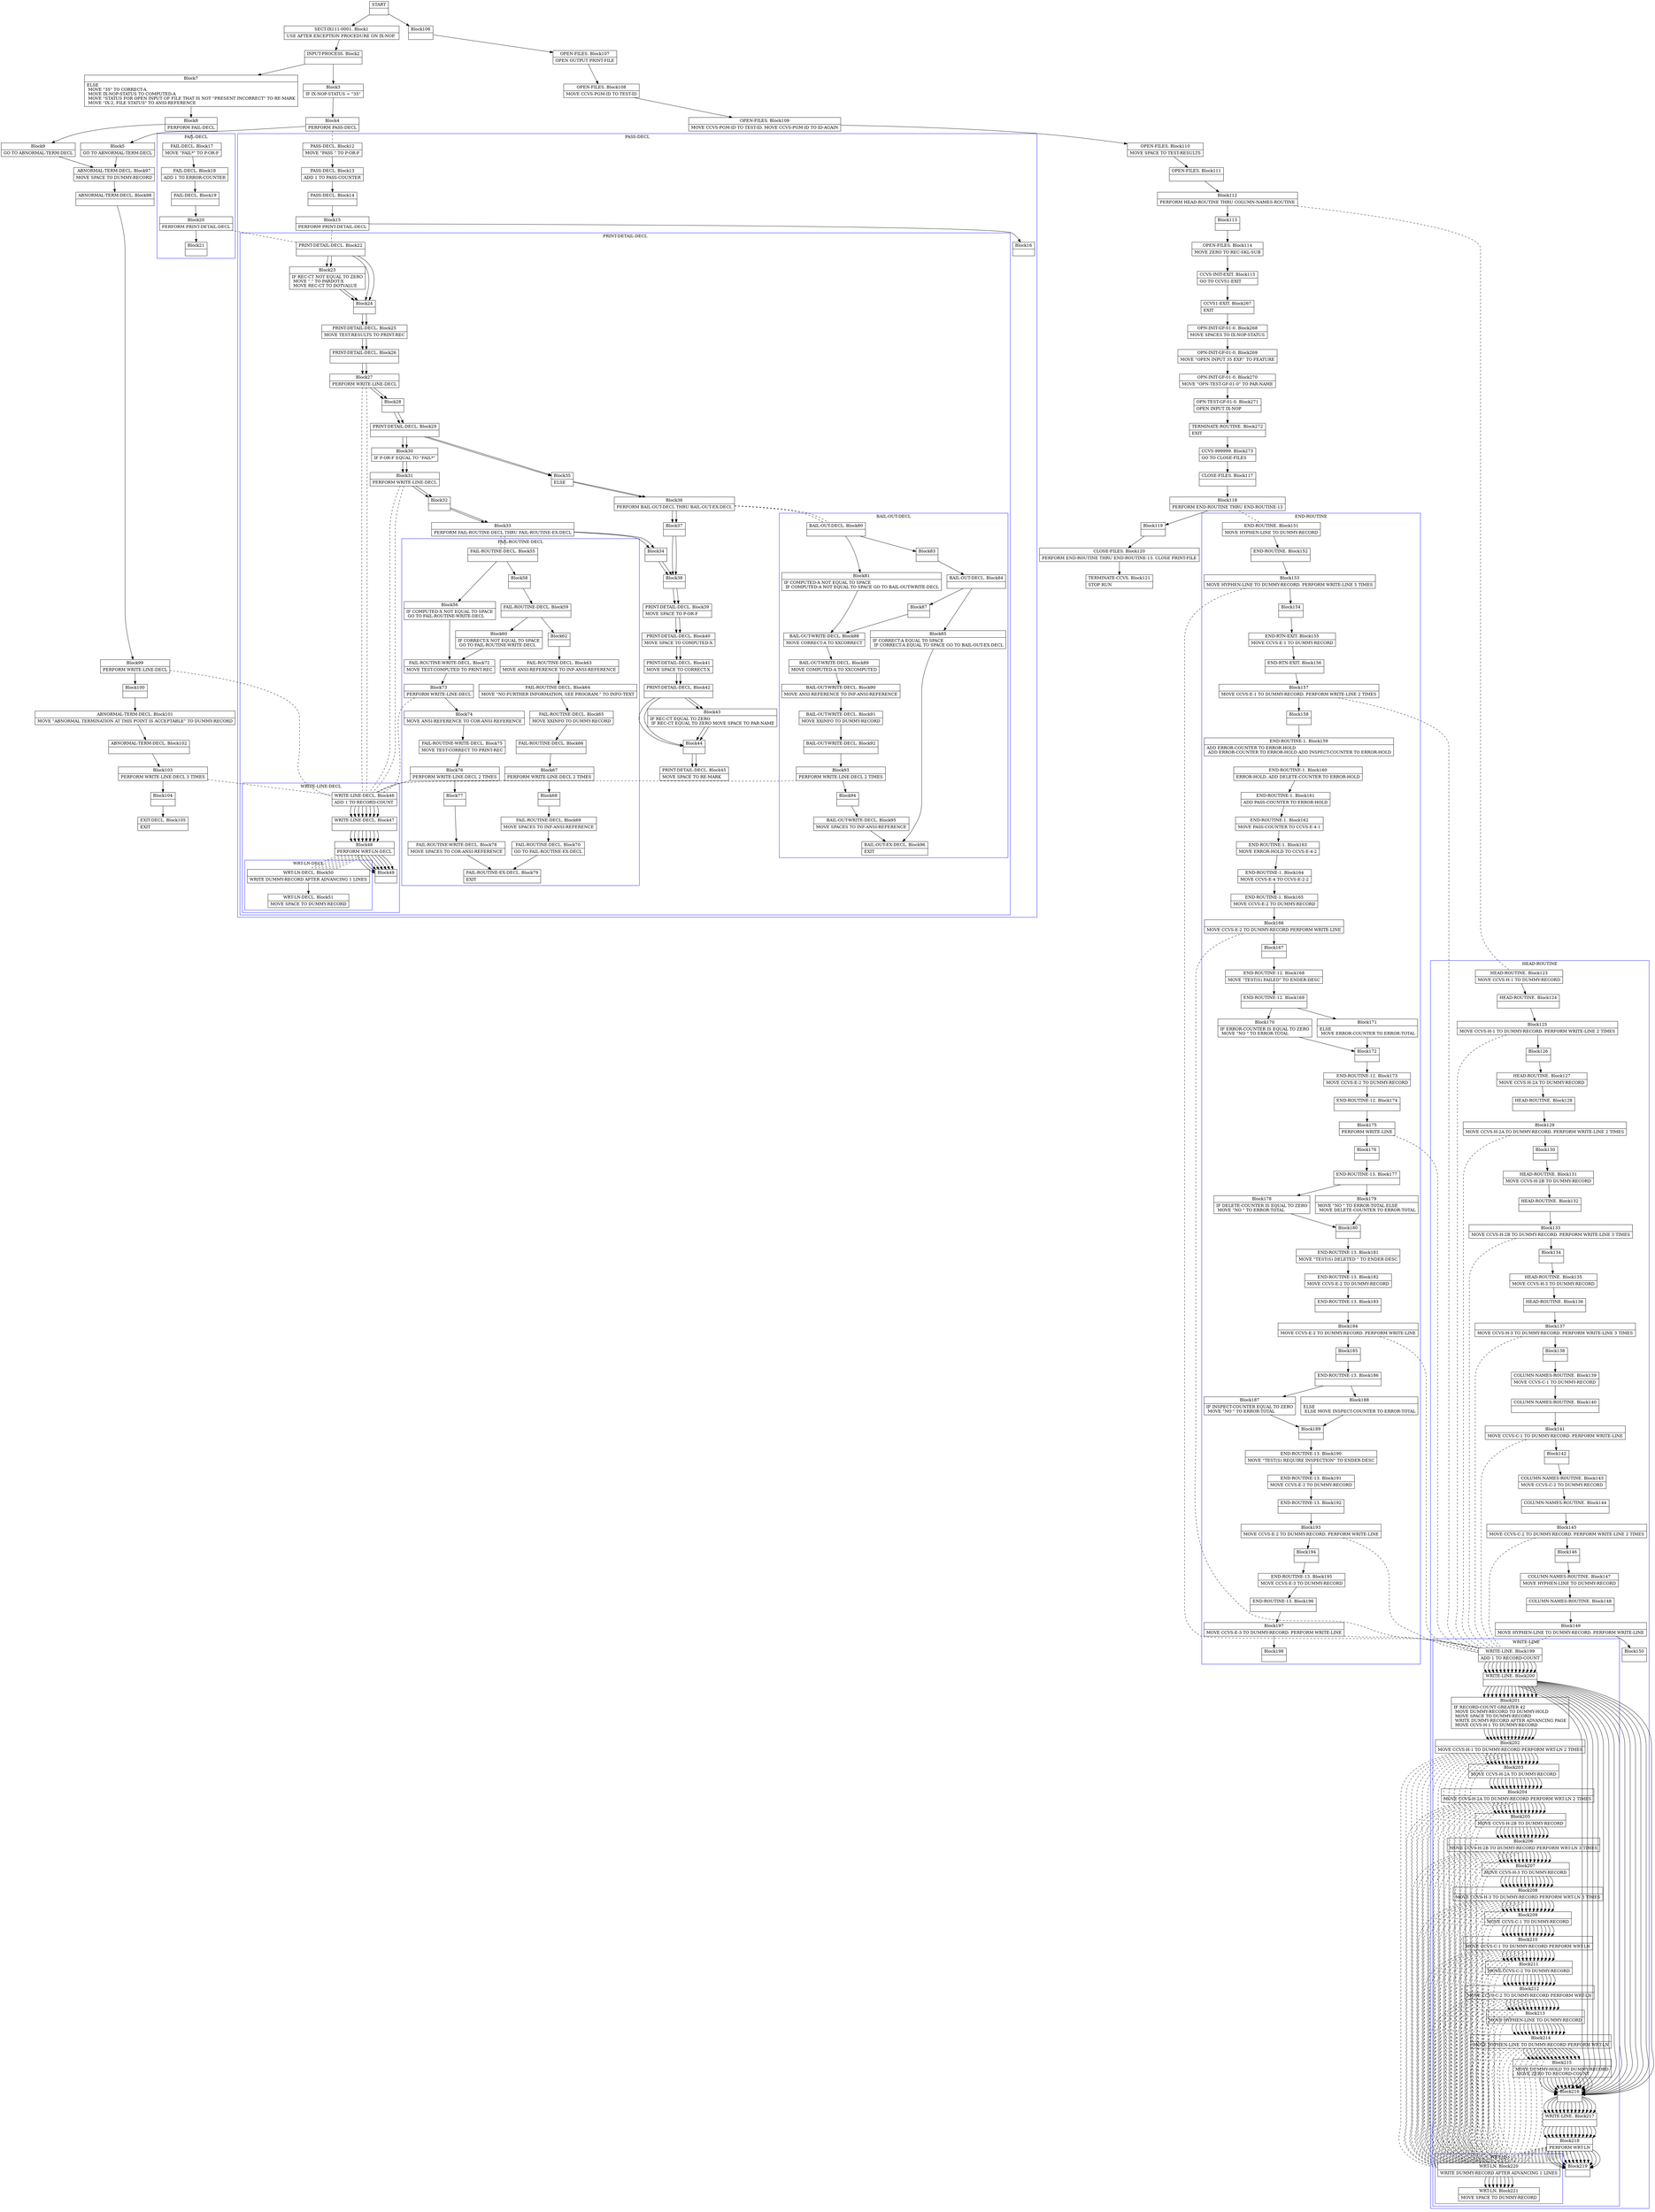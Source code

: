 digraph Cfg {
compound=true;
node [
shape = "record"
]

edge [
arrowtail = "empty"
]
Block0 [
label = "{START|}"
]
Block1 [
label = "{SECT-IX111-0001. Block1|    USE AFTER EXCEPTION PROCEDURE ON IX-NOP. \l}"
]
Block2 [
label = "{INPUT-PROCESS. Block2|}"
]
Block3 [
label = "{Block3|    IF IX-NOP-STATUS = \"35\"\l}"
]
Block4 [
label = "{Block4|            PERFORM PASS-DECL\l}"
]
subgraph cluster_1{
color = blue;
label = "PASS-DECL";
Block12 [
label = "{PASS-DECL. Block12|    MOVE   \"PASS \" TO P-OR-F\l}"
]
Block13 [
label = "{PASS-DECL. Block13|    ADD     1 TO PASS-COUNTER\l}"
]
Block14 [
label = "{PASS-DECL. Block14|}"
]
Block15 [
label = "{Block15|    PERFORM PRINT-DETAIL-DECL\l}"
]
subgraph cluster_3{
color = blue;
label = "PRINT-DETAIL-DECL";
Block22 [
label = "{PRINT-DETAIL-DECL. Block22|}"
]
Block23 [
label = "{Block23|    IF REC-CT NOT EQUAL TO ZERO\l        MOVE   \".\" TO PARDOT-X\l        MOVE   REC-CT TO DOTVALUE\l}"
]
Block24 [
label = "{Block24|}"
]
Block25 [
label = "{PRINT-DETAIL-DECL. Block25|    MOVE    TEST-RESULTS TO PRINT-REC\l}"
]
Block26 [
label = "{PRINT-DETAIL-DECL. Block26|}"
]
Block27 [
label = "{Block27|    PERFORM WRITE-LINE-DECL\l}"
]
subgraph cluster_5{
color = blue;
label = "WRITE-LINE-DECL";
Block46 [
label = "{WRITE-LINE-DECL. Block46|    ADD     1 TO RECORD-COUNT\l}"
]
Block47 [
label = "{WRITE-LINE-DECL. Block47|}"
]
Block48 [
label = "{Block48|    PERFORM WRT-LN-DECL\l}"
]
subgraph cluster_9{
color = blue;
label = "WRT-LN-DECL";
Block50 [
label = "{WRT-LN-DECL. Block50|    WRITE   DUMMY-RECORD AFTER ADVANCING 1 LINES\l}"
]
Block51 [
label = "{WRT-LN-DECL. Block51|    MOVE    SPACE TO DUMMY-RECORD\l}"
]
Block50 -> Block51

}
Block48 -> Block50 [style=dashed, arrowhead=none]

Block49 [
label = "{Block49|}"
]
Block46 -> Block47
Block47 -> Block48
Block48 -> Block49

}
Block27 -> Block46 [style=dashed, arrowhead=none]

Block28 [
label = "{Block28|}"
]
Block29 [
label = "{PRINT-DETAIL-DECL. Block29|}"
]
Block30 [
label = "{Block30|    IF P-OR-F EQUAL TO \"FAIL*\"\l}"
]
Block31 [
label = "{Block31|        PERFORM WRITE-LINE-DECL\l}"
]
subgraph cluster_6{
color = blue;
label = "WRITE-LINE-DECL";
Block46 [
label = "{WRITE-LINE-DECL. Block46|    ADD     1 TO RECORD-COUNT\l}"
]
Block47 [
label = "{WRITE-LINE-DECL. Block47|}"
]
Block48 [
label = "{Block48|    PERFORM WRT-LN-DECL\l}"
]
Block48 -> Block50 [style=dashed, arrowhead=none]

Block49 [
label = "{Block49|}"
]
Block46 -> Block47
Block47 -> Block48
Block48 -> Block49

}
Block31 -> Block46 [style=dashed, arrowhead=none]

Block32 [
label = "{Block32|}"
]
Block33 [
label = "{Block33|        PERFORM FAIL-ROUTINE-DECL THRU FAIL-ROUTINE-EX-DECL\l}"
]
subgraph cluster_7{
color = blue;
label = "FAIL-ROUTINE-DECL";
Block55 [
label = "{FAIL-ROUTINE-DECL. Block55|}"
]
Block56 [
label = "{Block56|    IF COMPUTED-X NOT EQUAL TO SPACE\l            GO TO FAIL-ROUTINE-WRITE-DECL\l}"
]
Block72 [
label = "{FAIL-ROUTINE-WRITE-DECL. Block72|    MOVE    TEST-COMPUTED  TO PRINT-REC\l}"
]
Block73 [
label = "{Block73|    PERFORM WRITE-LINE-DECL\l}"
]
subgraph cluster_12{
color = blue;
label = "WRITE-LINE-DECL";
Block46 [
label = "{WRITE-LINE-DECL. Block46|    ADD     1 TO RECORD-COUNT\l}"
]
Block47 [
label = "{WRITE-LINE-DECL. Block47|}"
]
Block48 [
label = "{Block48|    PERFORM WRT-LN-DECL\l}"
]
Block48 -> Block50 [style=dashed, arrowhead=none]

Block49 [
label = "{Block49|}"
]
Block46 -> Block47
Block47 -> Block48
Block48 -> Block49

}
Block73 -> Block46 [style=dashed, arrowhead=none]

Block74 [
label = "{Block74|    MOVE    ANSI-REFERENCE TO COR-ANSI-REFERENCE\l}"
]
Block75 [
label = "{FAIL-ROUTINE-WRITE-DECL. Block75|    MOVE    TEST-CORRECT   TO PRINT-REC\l}"
]
Block76 [
label = "{Block76|    PERFORM WRITE-LINE-DECL 2 TIMES\l}"
]
subgraph cluster_13{
color = blue;
label = "WRITE-LINE-DECL";
Block46 [
label = "{WRITE-LINE-DECL. Block46|    ADD     1 TO RECORD-COUNT\l}"
]
Block47 [
label = "{WRITE-LINE-DECL. Block47|}"
]
Block48 [
label = "{Block48|    PERFORM WRT-LN-DECL\l}"
]
Block48 -> Block50 [style=dashed, arrowhead=none]

Block49 [
label = "{Block49|}"
]
Block46 -> Block47
Block47 -> Block48
Block48 -> Block49

}
Block76 -> Block46 [style=dashed, arrowhead=none]

Block77 [
label = "{Block77|}"
]
Block78 [
label = "{FAIL-ROUTINE-WRITE-DECL. Block78|    MOVE    SPACES         TO COR-ANSI-REFERENCE\l}"
]
Block79 [
label = "{FAIL-ROUTINE-EX-DECL. Block79|    EXIT\l}"
]
Block58 [
label = "{Block58|}"
]
Block59 [
label = "{FAIL-ROUTINE-DECL. Block59|}"
]
Block60 [
label = "{Block60|    IF CORRECT-X NOT EQUAL TO SPACE\l            GO TO FAIL-ROUTINE-WRITE-DECL\l}"
]
Block62 [
label = "{Block62|}"
]
Block63 [
label = "{FAIL-ROUTINE-DECL. Block63|    MOVE    ANSI-REFERENCE TO INF-ANSI-REFERENCE\l}"
]
Block64 [
label = "{FAIL-ROUTINE-DECL. Block64|    MOVE   \"NO FURTHER INFORMATION, SEE PROGRAM.\" TO INFO-TEXT\l}"
]
Block65 [
label = "{FAIL-ROUTINE-DECL. Block65|    MOVE    XXINFO TO DUMMY-RECORD\l}"
]
Block66 [
label = "{FAIL-ROUTINE-DECL. Block66|}"
]
Block67 [
label = "{Block67|    PERFORM WRITE-LINE-DECL 2 TIMES\l}"
]
subgraph cluster_11{
color = blue;
label = "WRITE-LINE-DECL";
Block46 [
label = "{WRITE-LINE-DECL. Block46|    ADD     1 TO RECORD-COUNT\l}"
]
Block47 [
label = "{WRITE-LINE-DECL. Block47|}"
]
Block48 [
label = "{Block48|    PERFORM WRT-LN-DECL\l}"
]
Block48 -> Block50 [style=dashed, arrowhead=none]

Block49 [
label = "{Block49|}"
]
Block46 -> Block47
Block47 -> Block48
Block48 -> Block49

}
Block67 -> Block46 [style=dashed, arrowhead=none]

Block68 [
label = "{Block68|}"
]
Block69 [
label = "{FAIL-ROUTINE-DECL. Block69|    MOVE    SPACES TO INF-ANSI-REFERENCE\l}"
]
Block70 [
label = "{FAIL-ROUTINE-DECL. Block70|    GO TO   FAIL-ROUTINE-EX-DECL\l}"
]
Block55 -> Block56
Block55 -> Block58
Block56 -> Block72
Block72 -> Block73
Block73 -> Block74
Block74 -> Block75
Block75 -> Block76
Block76 -> Block77
Block77 -> Block78
Block78 -> Block79
Block58 -> Block59
Block59 -> Block60
Block59 -> Block62
Block60 -> Block72
Block62 -> Block63
Block63 -> Block64
Block64 -> Block65
Block65 -> Block66
Block66 -> Block67
Block67 -> Block68
Block68 -> Block69
Block69 -> Block70
Block70 -> Block79

}
Block33 -> Block55 [style=dashed, arrowhead=none]

Block34 [
label = "{Block34|}"
]
Block38 [
label = "{Block38|}"
]
Block39 [
label = "{PRINT-DETAIL-DECL. Block39|    MOVE    SPACE TO P-OR-F\l}"
]
Block40 [
label = "{PRINT-DETAIL-DECL. Block40|    MOVE    SPACE TO COMPUTED-X\l}"
]
Block41 [
label = "{PRINT-DETAIL-DECL. Block41|    MOVE    SPACE TO CORRECT-X\l}"
]
Block42 [
label = "{PRINT-DETAIL-DECL. Block42|}"
]
Block43 [
label = "{Block43|    IF REC-CT EQUAL TO ZERO\l    IF REC-CT EQUAL TO ZERO  MOVE SPACE TO PAR-NAME\l}"
]
Block44 [
label = "{Block44|}"
]
Block45 [
label = "{PRINT-DETAIL-DECL. Block45|    MOVE    SPACE TO RE-MARK\l}"
]
Block35 [
label = "{Block35|    ELSE\l}"
]
Block36 [
label = "{Block36|        PERFORM BAIL-OUT-DECL THRU BAIL-OUT-EX-DECL\l}"
]
subgraph cluster_8{
color = blue;
label = "BAIL-OUT-DECL";
Block80 [
label = "{BAIL-OUT-DECL. Block80|}"
]
Block81 [
label = "{Block81|    IF COMPUTED-A NOT EQUAL TO SPACE\l    IF COMPUTED-A NOT EQUAL TO SPACE GO TO BAIL-OUT-WRITE-DECL\l}"
]
Block88 [
label = "{BAIL-OUT-WRITE-DECL. Block88|    MOVE    CORRECT-A      TO XXCORRECT\l}"
]
Block89 [
label = "{BAIL-OUT-WRITE-DECL. Block89|    MOVE    COMPUTED-A     TO XXCOMPUTED\l}"
]
Block90 [
label = "{BAIL-OUT-WRITE-DECL. Block90|    MOVE    ANSI-REFERENCE TO INF-ANSI-REFERENCE\l}"
]
Block91 [
label = "{BAIL-OUT-WRITE-DECL. Block91|    MOVE    XXINFO TO DUMMY-RECORD\l}"
]
Block92 [
label = "{BAIL-OUT-WRITE-DECL. Block92|}"
]
Block93 [
label = "{Block93|    PERFORM WRITE-LINE-DECL 2 TIMES\l}"
]
subgraph cluster_14{
color = blue;
label = "WRITE-LINE-DECL";
Block46 [
label = "{WRITE-LINE-DECL. Block46|    ADD     1 TO RECORD-COUNT\l}"
]
Block47 [
label = "{WRITE-LINE-DECL. Block47|}"
]
Block48 [
label = "{Block48|    PERFORM WRT-LN-DECL\l}"
]
Block48 -> Block50 [style=dashed, arrowhead=none]

Block49 [
label = "{Block49|}"
]
Block46 -> Block47
Block47 -> Block48
Block48 -> Block49

}
Block93 -> Block46 [style=dashed, arrowhead=none]

Block94 [
label = "{Block94|}"
]
Block95 [
label = "{BAIL-OUT-WRITE-DECL. Block95|    MOVE    SPACES TO INF-ANSI-REFERENCE\l}"
]
Block96 [
label = "{BAIL-OUT-EX-DECL. Block96|    EXIT\l}"
]
Block83 [
label = "{Block83|}"
]
Block84 [
label = "{BAIL-OUT-DECL. Block84|}"
]
Block85 [
label = "{Block85|    IF CORRECT-A EQUAL TO SPACE\l    IF CORRECT-A EQUAL TO SPACE GO TO BAIL-OUT-EX-DECL\l}"
]
Block87 [
label = "{Block87|}"
]
Block80 -> Block81
Block80 -> Block83
Block81 -> Block88
Block88 -> Block89
Block89 -> Block90
Block90 -> Block91
Block91 -> Block92
Block92 -> Block93
Block93 -> Block94
Block94 -> Block95
Block95 -> Block96
Block83 -> Block84
Block84 -> Block85
Block84 -> Block87
Block85 -> Block96
Block87 -> Block88

}
Block36 -> Block80 [style=dashed, arrowhead=none]

Block37 [
label = "{Block37|}"
]
Block22 -> Block23
Block22 -> Block24
Block23 -> Block24
Block24 -> Block25
Block25 -> Block26
Block26 -> Block27
Block27 -> Block28
Block28 -> Block29
Block29 -> Block30
Block29 -> Block35
Block30 -> Block31
Block31 -> Block32
Block32 -> Block33
Block33 -> Block34
Block34 -> Block38
Block38 -> Block39
Block39 -> Block40
Block40 -> Block41
Block41 -> Block42
Block42 -> Block43
Block42 -> Block44
Block43 -> Block44
Block44 -> Block45
Block35 -> Block36
Block36 -> Block37
Block37 -> Block38

}
Block15 -> Block22 [style=dashed, arrowhead=none]

Block16 [
label = "{Block16|}"
]
Block12 -> Block13
Block13 -> Block14
Block14 -> Block15
Block15 -> Block16

}
Block4 -> Block12 [style=dashed, arrowhead=none]

Block5 [
label = "{Block5|            GO TO ABNORMAL-TERM-DECL\l}"
]
Block97 [
label = "{ABNORMAL-TERM-DECL. Block97|    MOVE    SPACE TO DUMMY-RECORD\l}"
]
Block98 [
label = "{ABNORMAL-TERM-DECL. Block98|}"
]
Block99 [
label = "{Block99|    PERFORM WRITE-LINE-DECL\l}"
]
subgraph cluster_15{
color = blue;
label = "WRITE-LINE-DECL";
Block46 [
label = "{WRITE-LINE-DECL. Block46|    ADD     1 TO RECORD-COUNT\l}"
]
Block47 [
label = "{WRITE-LINE-DECL. Block47|}"
]
Block48 [
label = "{Block48|    PERFORM WRT-LN-DECL\l}"
]
Block48 -> Block50 [style=dashed, arrowhead=none]

Block49 [
label = "{Block49|}"
]
Block46 -> Block47
Block47 -> Block48
Block48 -> Block49

}
Block99 -> Block46 [style=dashed, arrowhead=none]

Block100 [
label = "{Block100|}"
]
Block101 [
label = "{ABNORMAL-TERM-DECL. Block101|    MOVE    \"ABNORMAL TERMINATION AT THIS POINT IS ACCEPTABLE\"                      TO DUMMY-RECORD\l}"
]
Block102 [
label = "{ABNORMAL-TERM-DECL. Block102|}"
]
Block103 [
label = "{Block103|    PERFORM WRITE-LINE-DECL 3 TIMES\l}"
]
subgraph cluster_16{
color = blue;
label = "WRITE-LINE-DECL";
Block46 [
label = "{WRITE-LINE-DECL. Block46|    ADD     1 TO RECORD-COUNT\l}"
]
Block47 [
label = "{WRITE-LINE-DECL. Block47|}"
]
Block48 [
label = "{Block48|    PERFORM WRT-LN-DECL\l}"
]
Block48 -> Block50 [style=dashed, arrowhead=none]

Block49 [
label = "{Block49|}"
]
Block46 -> Block47
Block47 -> Block48
Block48 -> Block49

}
Block103 -> Block46 [style=dashed, arrowhead=none]

Block104 [
label = "{Block104|}"
]
Block105 [
label = "{EXIT-DECL. Block105|    EXIT\l}"
]
Block7 [
label = "{Block7|    ELSE\l            MOVE \"35\" TO CORRECT-A\l            MOVE IX-NOP-STATUS TO COMPUTED-A\l            MOVE \"STATUS FOR OPEN INPUT OF FILE THAT IS NOT                         \"PRESENT INCORRECT\" TO RE-MARK\l            MOVE \"IX-2, FILE STATUS\" TO ANSI-REFERENCE\l}"
]
Block8 [
label = "{Block8|            PERFORM FAIL-DECL\l}"
]
subgraph cluster_2{
color = blue;
label = "FAIL-DECL";
Block17 [
label = "{FAIL-DECL. Block17|    MOVE   \"FAIL*\" TO P-OR-F\l}"
]
Block18 [
label = "{FAIL-DECL. Block18|    ADD     1 TO ERROR-COUNTER\l}"
]
Block19 [
label = "{FAIL-DECL. Block19|}"
]
Block20 [
label = "{Block20|    PERFORM PRINT-DETAIL-DECL\l}"
]
subgraph cluster_4{
color = blue;
label = "PRINT-DETAIL-DECL";
Block22 [
label = "{PRINT-DETAIL-DECL. Block22|}"
]
Block23 [
label = "{Block23|    IF REC-CT NOT EQUAL TO ZERO\l        MOVE   \".\" TO PARDOT-X\l        MOVE   REC-CT TO DOTVALUE\l}"
]
Block24 [
label = "{Block24|}"
]
Block25 [
label = "{PRINT-DETAIL-DECL. Block25|    MOVE    TEST-RESULTS TO PRINT-REC\l}"
]
Block26 [
label = "{PRINT-DETAIL-DECL. Block26|}"
]
Block27 [
label = "{Block27|    PERFORM WRITE-LINE-DECL\l}"
]
Block27 -> Block46 [style=dashed, arrowhead=none]

Block28 [
label = "{Block28|}"
]
Block29 [
label = "{PRINT-DETAIL-DECL. Block29|}"
]
Block30 [
label = "{Block30|    IF P-OR-F EQUAL TO \"FAIL*\"\l}"
]
Block31 [
label = "{Block31|        PERFORM WRITE-LINE-DECL\l}"
]
Block31 -> Block46 [style=dashed, arrowhead=none]

Block32 [
label = "{Block32|}"
]
Block33 [
label = "{Block33|        PERFORM FAIL-ROUTINE-DECL THRU FAIL-ROUTINE-EX-DECL\l}"
]
Block33 -> Block55 [style=dashed, arrowhead=none]

Block34 [
label = "{Block34|}"
]
Block38 [
label = "{Block38|}"
]
Block39 [
label = "{PRINT-DETAIL-DECL. Block39|    MOVE    SPACE TO P-OR-F\l}"
]
Block40 [
label = "{PRINT-DETAIL-DECL. Block40|    MOVE    SPACE TO COMPUTED-X\l}"
]
Block41 [
label = "{PRINT-DETAIL-DECL. Block41|    MOVE    SPACE TO CORRECT-X\l}"
]
Block42 [
label = "{PRINT-DETAIL-DECL. Block42|}"
]
Block43 [
label = "{Block43|    IF REC-CT EQUAL TO ZERO\l    IF REC-CT EQUAL TO ZERO  MOVE SPACE TO PAR-NAME\l}"
]
Block44 [
label = "{Block44|}"
]
Block45 [
label = "{PRINT-DETAIL-DECL. Block45|    MOVE    SPACE TO RE-MARK\l}"
]
Block35 [
label = "{Block35|    ELSE\l}"
]
Block36 [
label = "{Block36|        PERFORM BAIL-OUT-DECL THRU BAIL-OUT-EX-DECL\l}"
]
Block36 -> Block80 [style=dashed, arrowhead=none]

Block37 [
label = "{Block37|}"
]
Block22 -> Block23
Block22 -> Block24
Block23 -> Block24
Block24 -> Block25
Block25 -> Block26
Block26 -> Block27
Block27 -> Block28
Block28 -> Block29
Block29 -> Block30
Block29 -> Block35
Block30 -> Block31
Block31 -> Block32
Block32 -> Block33
Block33 -> Block34
Block34 -> Block38
Block38 -> Block39
Block39 -> Block40
Block40 -> Block41
Block41 -> Block42
Block42 -> Block43
Block42 -> Block44
Block43 -> Block44
Block44 -> Block45
Block35 -> Block36
Block36 -> Block37
Block37 -> Block38

}
Block20 -> Block22 [style=dashed, arrowhead=none]

Block21 [
label = "{Block21|}"
]
Block17 -> Block18
Block18 -> Block19
Block19 -> Block20
Block20 -> Block21

}
Block8 -> Block17 [style=dashed, arrowhead=none]

Block9 [
label = "{Block9|            GO TO ABNORMAL-TERM-DECL\l}"
]
Block106 [
label = "{Block106|}"
]
Block107 [
label = "{OPEN-FILES. Block107|    OPEN    OUTPUT PRINT-FILE\l}"
]
Block108 [
label = "{OPEN-FILES. Block108|    MOVE  CCVS-PGM-ID TO TEST-ID\l}"
]
Block109 [
label = "{OPEN-FILES. Block109|    MOVE  CCVS-PGM-ID TO TEST-ID. MOVE CCVS-PGM-ID TO ID-AGAIN\l}"
]
Block110 [
label = "{OPEN-FILES. Block110|    MOVE    SPACE TO TEST-RESULTS\l}"
]
Block111 [
label = "{OPEN-FILES. Block111|}"
]
Block112 [
label = "{Block112|    PERFORM HEAD-ROUTINE THRU COLUMN-NAMES-ROUTINE\l}"
]
subgraph cluster_17{
color = blue;
label = "HEAD-ROUTINE";
Block123 [
label = "{HEAD-ROUTINE. Block123|    MOVE CCVS-H-1  TO DUMMY-RECORD\l}"
]
Block124 [
label = "{HEAD-ROUTINE. Block124|}"
]
Block125 [
label = "{Block125|    MOVE CCVS-H-1  TO DUMMY-RECORD. PERFORM WRITE-LINE 2 TIMES\l}"
]
subgraph cluster_19{
color = blue;
label = "WRITE-LINE";
Block199 [
label = "{WRITE-LINE. Block199|    ADD 1 TO RECORD-COUNT\l}"
]
Block200 [
label = "{WRITE-LINE. Block200|}"
]
Block201 [
label = "{Block201|    IF RECORD-COUNT GREATER 42\l        MOVE DUMMY-RECORD TO DUMMY-HOLD\l        MOVE SPACE TO DUMMY-RECORD\l        WRITE DUMMY-RECORD AFTER ADVANCING PAGE\l        MOVE CCVS-H-1  TO DUMMY-RECORD\l}"
]
Block202 [
label = "{Block202|        MOVE CCVS-H-1  TO DUMMY-RECORD PERFORM WRT-LN 2 TIMES\l}"
]
subgraph cluster_33{
color = blue;
label = "WRT-LN";
Block220 [
label = "{WRT-LN. Block220|    WRITE    DUMMY-RECORD AFTER ADVANCING 1 LINES\l}"
]
Block221 [
label = "{WRT-LN. Block221|    MOVE SPACE TO DUMMY-RECORD\l}"
]
Block220 -> Block221

}
Block202 -> Block220 [style=dashed, arrowhead=none]

Block203 [
label = "{Block203|        MOVE CCVS-H-2A TO DUMMY-RECORD\l}"
]
Block204 [
label = "{Block204|        MOVE CCVS-H-2A TO DUMMY-RECORD PERFORM WRT-LN 2 TIMES\l}"
]
subgraph cluster_34{
color = blue;
label = "WRT-LN";
Block220 [
label = "{WRT-LN. Block220|    WRITE    DUMMY-RECORD AFTER ADVANCING 1 LINES\l}"
]
Block221 [
label = "{WRT-LN. Block221|    MOVE SPACE TO DUMMY-RECORD\l}"
]
Block220 -> Block221

}
Block204 -> Block220 [style=dashed, arrowhead=none]

Block205 [
label = "{Block205|        MOVE CCVS-H-2B TO DUMMY-RECORD\l}"
]
Block206 [
label = "{Block206|        MOVE CCVS-H-2B TO DUMMY-RECORD PERFORM WRT-LN 3 TIMES\l}"
]
subgraph cluster_35{
color = blue;
label = "WRT-LN";
Block220 [
label = "{WRT-LN. Block220|    WRITE    DUMMY-RECORD AFTER ADVANCING 1 LINES\l}"
]
Block221 [
label = "{WRT-LN. Block221|    MOVE SPACE TO DUMMY-RECORD\l}"
]
Block220 -> Block221

}
Block206 -> Block220 [style=dashed, arrowhead=none]

Block207 [
label = "{Block207|        MOVE CCVS-H-3  TO DUMMY-RECORD\l}"
]
Block208 [
label = "{Block208|        MOVE CCVS-H-3  TO DUMMY-RECORD PERFORM WRT-LN 3 TIMES\l}"
]
subgraph cluster_36{
color = blue;
label = "WRT-LN";
Block220 [
label = "{WRT-LN. Block220|    WRITE    DUMMY-RECORD AFTER ADVANCING 1 LINES\l}"
]
Block221 [
label = "{WRT-LN. Block221|    MOVE SPACE TO DUMMY-RECORD\l}"
]
Block220 -> Block221

}
Block208 -> Block220 [style=dashed, arrowhead=none]

Block209 [
label = "{Block209|        MOVE CCVS-C-1  TO DUMMY-RECORD\l}"
]
Block210 [
label = "{Block210|        MOVE CCVS-C-1  TO DUMMY-RECORD PERFORM WRT-LN\l}"
]
subgraph cluster_37{
color = blue;
label = "WRT-LN";
Block220 [
label = "{WRT-LN. Block220|    WRITE    DUMMY-RECORD AFTER ADVANCING 1 LINES\l}"
]
Block221 [
label = "{WRT-LN. Block221|    MOVE SPACE TO DUMMY-RECORD\l}"
]
Block220 -> Block221

}
Block210 -> Block220 [style=dashed, arrowhead=none]

Block211 [
label = "{Block211|        MOVE CCVS-C-2  TO DUMMY-RECORD\l}"
]
Block212 [
label = "{Block212|        MOVE CCVS-C-2  TO DUMMY-RECORD PERFORM WRT-LN\l}"
]
subgraph cluster_38{
color = blue;
label = "WRT-LN";
Block220 [
label = "{WRT-LN. Block220|    WRITE    DUMMY-RECORD AFTER ADVANCING 1 LINES\l}"
]
Block221 [
label = "{WRT-LN. Block221|    MOVE SPACE TO DUMMY-RECORD\l}"
]
Block220 -> Block221

}
Block212 -> Block220 [style=dashed, arrowhead=none]

Block213 [
label = "{Block213|        MOVE HYPHEN-LINE TO DUMMY-RECORD\l}"
]
Block214 [
label = "{Block214|        MOVE HYPHEN-LINE TO DUMMY-RECORD PERFORM WRT-LN\l}"
]
subgraph cluster_39{
color = blue;
label = "WRT-LN";
Block220 [
label = "{WRT-LN. Block220|    WRITE    DUMMY-RECORD AFTER ADVANCING 1 LINES\l}"
]
Block221 [
label = "{WRT-LN. Block221|    MOVE SPACE TO DUMMY-RECORD\l}"
]
Block220 -> Block221

}
Block214 -> Block220 [style=dashed, arrowhead=none]

Block215 [
label = "{Block215|        MOVE DUMMY-HOLD TO DUMMY-RECORD\l        MOVE ZERO TO RECORD-COUNT\l}"
]
Block216 [
label = "{Block216|}"
]
Block217 [
label = "{WRITE-LINE. Block217|}"
]
Block218 [
label = "{Block218|    PERFORM WRT-LN\l}"
]
subgraph cluster_40{
color = blue;
label = "WRT-LN";
Block220 [
label = "{WRT-LN. Block220|    WRITE    DUMMY-RECORD AFTER ADVANCING 1 LINES\l}"
]
Block221 [
label = "{WRT-LN. Block221|    MOVE SPACE TO DUMMY-RECORD\l}"
]
Block220 -> Block221

}
Block218 -> Block220 [style=dashed, arrowhead=none]

Block219 [
label = "{Block219|}"
]
Block199 -> Block200
Block200 -> Block201
Block200 -> Block216
Block201 -> Block202
Block202 -> Block203
Block203 -> Block204
Block204 -> Block205
Block205 -> Block206
Block206 -> Block207
Block207 -> Block208
Block208 -> Block209
Block209 -> Block210
Block210 -> Block211
Block211 -> Block212
Block212 -> Block213
Block213 -> Block214
Block214 -> Block215
Block215 -> Block216
Block216 -> Block217
Block217 -> Block218
Block218 -> Block219

}
Block125 -> Block199 [style=dashed, arrowhead=none]

Block126 [
label = "{Block126|}"
]
Block127 [
label = "{HEAD-ROUTINE. Block127|    MOVE CCVS-H-2A TO DUMMY-RECORD\l}"
]
Block128 [
label = "{HEAD-ROUTINE. Block128|}"
]
Block129 [
label = "{Block129|    MOVE CCVS-H-2A TO DUMMY-RECORD. PERFORM WRITE-LINE 2 TIMES\l}"
]
subgraph cluster_20{
color = blue;
label = "WRITE-LINE";
Block199 [
label = "{WRITE-LINE. Block199|    ADD 1 TO RECORD-COUNT\l}"
]
Block200 [
label = "{WRITE-LINE. Block200|}"
]
Block201 [
label = "{Block201|    IF RECORD-COUNT GREATER 42\l        MOVE DUMMY-RECORD TO DUMMY-HOLD\l        MOVE SPACE TO DUMMY-RECORD\l        WRITE DUMMY-RECORD AFTER ADVANCING PAGE\l        MOVE CCVS-H-1  TO DUMMY-RECORD\l}"
]
Block202 [
label = "{Block202|        MOVE CCVS-H-1  TO DUMMY-RECORD PERFORM WRT-LN 2 TIMES\l}"
]
Block202 -> Block220 [style=dashed, arrowhead=none]

Block203 [
label = "{Block203|        MOVE CCVS-H-2A TO DUMMY-RECORD\l}"
]
Block204 [
label = "{Block204|        MOVE CCVS-H-2A TO DUMMY-RECORD PERFORM WRT-LN 2 TIMES\l}"
]
Block204 -> Block220 [style=dashed, arrowhead=none]

Block205 [
label = "{Block205|        MOVE CCVS-H-2B TO DUMMY-RECORD\l}"
]
Block206 [
label = "{Block206|        MOVE CCVS-H-2B TO DUMMY-RECORD PERFORM WRT-LN 3 TIMES\l}"
]
Block206 -> Block220 [style=dashed, arrowhead=none]

Block207 [
label = "{Block207|        MOVE CCVS-H-3  TO DUMMY-RECORD\l}"
]
Block208 [
label = "{Block208|        MOVE CCVS-H-3  TO DUMMY-RECORD PERFORM WRT-LN 3 TIMES\l}"
]
Block208 -> Block220 [style=dashed, arrowhead=none]

Block209 [
label = "{Block209|        MOVE CCVS-C-1  TO DUMMY-RECORD\l}"
]
Block210 [
label = "{Block210|        MOVE CCVS-C-1  TO DUMMY-RECORD PERFORM WRT-LN\l}"
]
Block210 -> Block220 [style=dashed, arrowhead=none]

Block211 [
label = "{Block211|        MOVE CCVS-C-2  TO DUMMY-RECORD\l}"
]
Block212 [
label = "{Block212|        MOVE CCVS-C-2  TO DUMMY-RECORD PERFORM WRT-LN\l}"
]
Block212 -> Block220 [style=dashed, arrowhead=none]

Block213 [
label = "{Block213|        MOVE HYPHEN-LINE TO DUMMY-RECORD\l}"
]
Block214 [
label = "{Block214|        MOVE HYPHEN-LINE TO DUMMY-RECORD PERFORM WRT-LN\l}"
]
Block214 -> Block220 [style=dashed, arrowhead=none]

Block215 [
label = "{Block215|        MOVE DUMMY-HOLD TO DUMMY-RECORD\l        MOVE ZERO TO RECORD-COUNT\l}"
]
Block216 [
label = "{Block216|}"
]
Block217 [
label = "{WRITE-LINE. Block217|}"
]
Block218 [
label = "{Block218|    PERFORM WRT-LN\l}"
]
Block218 -> Block220 [style=dashed, arrowhead=none]

Block219 [
label = "{Block219|}"
]
Block199 -> Block200
Block200 -> Block201
Block200 -> Block216
Block201 -> Block202
Block202 -> Block203
Block203 -> Block204
Block204 -> Block205
Block205 -> Block206
Block206 -> Block207
Block207 -> Block208
Block208 -> Block209
Block209 -> Block210
Block210 -> Block211
Block211 -> Block212
Block212 -> Block213
Block213 -> Block214
Block214 -> Block215
Block215 -> Block216
Block216 -> Block217
Block217 -> Block218
Block218 -> Block219

}
Block129 -> Block199 [style=dashed, arrowhead=none]

Block130 [
label = "{Block130|}"
]
Block131 [
label = "{HEAD-ROUTINE. Block131|    MOVE CCVS-H-2B TO DUMMY-RECORD\l}"
]
Block132 [
label = "{HEAD-ROUTINE. Block132|}"
]
Block133 [
label = "{Block133|    MOVE CCVS-H-2B TO DUMMY-RECORD. PERFORM WRITE-LINE 3 TIMES\l}"
]
subgraph cluster_21{
color = blue;
label = "WRITE-LINE";
Block199 [
label = "{WRITE-LINE. Block199|    ADD 1 TO RECORD-COUNT\l}"
]
Block200 [
label = "{WRITE-LINE. Block200|}"
]
Block201 [
label = "{Block201|    IF RECORD-COUNT GREATER 42\l        MOVE DUMMY-RECORD TO DUMMY-HOLD\l        MOVE SPACE TO DUMMY-RECORD\l        WRITE DUMMY-RECORD AFTER ADVANCING PAGE\l        MOVE CCVS-H-1  TO DUMMY-RECORD\l}"
]
Block202 [
label = "{Block202|        MOVE CCVS-H-1  TO DUMMY-RECORD PERFORM WRT-LN 2 TIMES\l}"
]
Block202 -> Block220 [style=dashed, arrowhead=none]

Block203 [
label = "{Block203|        MOVE CCVS-H-2A TO DUMMY-RECORD\l}"
]
Block204 [
label = "{Block204|        MOVE CCVS-H-2A TO DUMMY-RECORD PERFORM WRT-LN 2 TIMES\l}"
]
Block204 -> Block220 [style=dashed, arrowhead=none]

Block205 [
label = "{Block205|        MOVE CCVS-H-2B TO DUMMY-RECORD\l}"
]
Block206 [
label = "{Block206|        MOVE CCVS-H-2B TO DUMMY-RECORD PERFORM WRT-LN 3 TIMES\l}"
]
Block206 -> Block220 [style=dashed, arrowhead=none]

Block207 [
label = "{Block207|        MOVE CCVS-H-3  TO DUMMY-RECORD\l}"
]
Block208 [
label = "{Block208|        MOVE CCVS-H-3  TO DUMMY-RECORD PERFORM WRT-LN 3 TIMES\l}"
]
Block208 -> Block220 [style=dashed, arrowhead=none]

Block209 [
label = "{Block209|        MOVE CCVS-C-1  TO DUMMY-RECORD\l}"
]
Block210 [
label = "{Block210|        MOVE CCVS-C-1  TO DUMMY-RECORD PERFORM WRT-LN\l}"
]
Block210 -> Block220 [style=dashed, arrowhead=none]

Block211 [
label = "{Block211|        MOVE CCVS-C-2  TO DUMMY-RECORD\l}"
]
Block212 [
label = "{Block212|        MOVE CCVS-C-2  TO DUMMY-RECORD PERFORM WRT-LN\l}"
]
Block212 -> Block220 [style=dashed, arrowhead=none]

Block213 [
label = "{Block213|        MOVE HYPHEN-LINE TO DUMMY-RECORD\l}"
]
Block214 [
label = "{Block214|        MOVE HYPHEN-LINE TO DUMMY-RECORD PERFORM WRT-LN\l}"
]
Block214 -> Block220 [style=dashed, arrowhead=none]

Block215 [
label = "{Block215|        MOVE DUMMY-HOLD TO DUMMY-RECORD\l        MOVE ZERO TO RECORD-COUNT\l}"
]
Block216 [
label = "{Block216|}"
]
Block217 [
label = "{WRITE-LINE. Block217|}"
]
Block218 [
label = "{Block218|    PERFORM WRT-LN\l}"
]
Block218 -> Block220 [style=dashed, arrowhead=none]

Block219 [
label = "{Block219|}"
]
Block199 -> Block200
Block200 -> Block201
Block200 -> Block216
Block201 -> Block202
Block202 -> Block203
Block203 -> Block204
Block204 -> Block205
Block205 -> Block206
Block206 -> Block207
Block207 -> Block208
Block208 -> Block209
Block209 -> Block210
Block210 -> Block211
Block211 -> Block212
Block212 -> Block213
Block213 -> Block214
Block214 -> Block215
Block215 -> Block216
Block216 -> Block217
Block217 -> Block218
Block218 -> Block219

}
Block133 -> Block199 [style=dashed, arrowhead=none]

Block134 [
label = "{Block134|}"
]
Block135 [
label = "{HEAD-ROUTINE. Block135|    MOVE CCVS-H-3  TO DUMMY-RECORD\l}"
]
Block136 [
label = "{HEAD-ROUTINE. Block136|}"
]
Block137 [
label = "{Block137|    MOVE CCVS-H-3  TO DUMMY-RECORD. PERFORM WRITE-LINE 3 TIMES\l}"
]
subgraph cluster_22{
color = blue;
label = "WRITE-LINE";
Block199 [
label = "{WRITE-LINE. Block199|    ADD 1 TO RECORD-COUNT\l}"
]
Block200 [
label = "{WRITE-LINE. Block200|}"
]
Block201 [
label = "{Block201|    IF RECORD-COUNT GREATER 42\l        MOVE DUMMY-RECORD TO DUMMY-HOLD\l        MOVE SPACE TO DUMMY-RECORD\l        WRITE DUMMY-RECORD AFTER ADVANCING PAGE\l        MOVE CCVS-H-1  TO DUMMY-RECORD\l}"
]
Block202 [
label = "{Block202|        MOVE CCVS-H-1  TO DUMMY-RECORD PERFORM WRT-LN 2 TIMES\l}"
]
Block202 -> Block220 [style=dashed, arrowhead=none]

Block203 [
label = "{Block203|        MOVE CCVS-H-2A TO DUMMY-RECORD\l}"
]
Block204 [
label = "{Block204|        MOVE CCVS-H-2A TO DUMMY-RECORD PERFORM WRT-LN 2 TIMES\l}"
]
Block204 -> Block220 [style=dashed, arrowhead=none]

Block205 [
label = "{Block205|        MOVE CCVS-H-2B TO DUMMY-RECORD\l}"
]
Block206 [
label = "{Block206|        MOVE CCVS-H-2B TO DUMMY-RECORD PERFORM WRT-LN 3 TIMES\l}"
]
Block206 -> Block220 [style=dashed, arrowhead=none]

Block207 [
label = "{Block207|        MOVE CCVS-H-3  TO DUMMY-RECORD\l}"
]
Block208 [
label = "{Block208|        MOVE CCVS-H-3  TO DUMMY-RECORD PERFORM WRT-LN 3 TIMES\l}"
]
Block208 -> Block220 [style=dashed, arrowhead=none]

Block209 [
label = "{Block209|        MOVE CCVS-C-1  TO DUMMY-RECORD\l}"
]
Block210 [
label = "{Block210|        MOVE CCVS-C-1  TO DUMMY-RECORD PERFORM WRT-LN\l}"
]
Block210 -> Block220 [style=dashed, arrowhead=none]

Block211 [
label = "{Block211|        MOVE CCVS-C-2  TO DUMMY-RECORD\l}"
]
Block212 [
label = "{Block212|        MOVE CCVS-C-2  TO DUMMY-RECORD PERFORM WRT-LN\l}"
]
Block212 -> Block220 [style=dashed, arrowhead=none]

Block213 [
label = "{Block213|        MOVE HYPHEN-LINE TO DUMMY-RECORD\l}"
]
Block214 [
label = "{Block214|        MOVE HYPHEN-LINE TO DUMMY-RECORD PERFORM WRT-LN\l}"
]
Block214 -> Block220 [style=dashed, arrowhead=none]

Block215 [
label = "{Block215|        MOVE DUMMY-HOLD TO DUMMY-RECORD\l        MOVE ZERO TO RECORD-COUNT\l}"
]
Block216 [
label = "{Block216|}"
]
Block217 [
label = "{WRITE-LINE. Block217|}"
]
Block218 [
label = "{Block218|    PERFORM WRT-LN\l}"
]
Block218 -> Block220 [style=dashed, arrowhead=none]

Block219 [
label = "{Block219|}"
]
Block199 -> Block200
Block200 -> Block201
Block200 -> Block216
Block201 -> Block202
Block202 -> Block203
Block203 -> Block204
Block204 -> Block205
Block205 -> Block206
Block206 -> Block207
Block207 -> Block208
Block208 -> Block209
Block209 -> Block210
Block210 -> Block211
Block211 -> Block212
Block212 -> Block213
Block213 -> Block214
Block214 -> Block215
Block215 -> Block216
Block216 -> Block217
Block217 -> Block218
Block218 -> Block219

}
Block137 -> Block199 [style=dashed, arrowhead=none]

Block138 [
label = "{Block138|}"
]
Block139 [
label = "{COLUMN-NAMES-ROUTINE. Block139|    MOVE CCVS-C-1 TO DUMMY-RECORD\l}"
]
Block140 [
label = "{COLUMN-NAMES-ROUTINE. Block140|}"
]
Block141 [
label = "{Block141|    MOVE CCVS-C-1 TO DUMMY-RECORD. PERFORM WRITE-LINE\l}"
]
subgraph cluster_23{
color = blue;
label = "WRITE-LINE";
Block199 [
label = "{WRITE-LINE. Block199|    ADD 1 TO RECORD-COUNT\l}"
]
Block200 [
label = "{WRITE-LINE. Block200|}"
]
Block201 [
label = "{Block201|    IF RECORD-COUNT GREATER 42\l        MOVE DUMMY-RECORD TO DUMMY-HOLD\l        MOVE SPACE TO DUMMY-RECORD\l        WRITE DUMMY-RECORD AFTER ADVANCING PAGE\l        MOVE CCVS-H-1  TO DUMMY-RECORD\l}"
]
Block202 [
label = "{Block202|        MOVE CCVS-H-1  TO DUMMY-RECORD PERFORM WRT-LN 2 TIMES\l}"
]
Block202 -> Block220 [style=dashed, arrowhead=none]

Block203 [
label = "{Block203|        MOVE CCVS-H-2A TO DUMMY-RECORD\l}"
]
Block204 [
label = "{Block204|        MOVE CCVS-H-2A TO DUMMY-RECORD PERFORM WRT-LN 2 TIMES\l}"
]
Block204 -> Block220 [style=dashed, arrowhead=none]

Block205 [
label = "{Block205|        MOVE CCVS-H-2B TO DUMMY-RECORD\l}"
]
Block206 [
label = "{Block206|        MOVE CCVS-H-2B TO DUMMY-RECORD PERFORM WRT-LN 3 TIMES\l}"
]
Block206 -> Block220 [style=dashed, arrowhead=none]

Block207 [
label = "{Block207|        MOVE CCVS-H-3  TO DUMMY-RECORD\l}"
]
Block208 [
label = "{Block208|        MOVE CCVS-H-3  TO DUMMY-RECORD PERFORM WRT-LN 3 TIMES\l}"
]
Block208 -> Block220 [style=dashed, arrowhead=none]

Block209 [
label = "{Block209|        MOVE CCVS-C-1  TO DUMMY-RECORD\l}"
]
Block210 [
label = "{Block210|        MOVE CCVS-C-1  TO DUMMY-RECORD PERFORM WRT-LN\l}"
]
Block210 -> Block220 [style=dashed, arrowhead=none]

Block211 [
label = "{Block211|        MOVE CCVS-C-2  TO DUMMY-RECORD\l}"
]
Block212 [
label = "{Block212|        MOVE CCVS-C-2  TO DUMMY-RECORD PERFORM WRT-LN\l}"
]
Block212 -> Block220 [style=dashed, arrowhead=none]

Block213 [
label = "{Block213|        MOVE HYPHEN-LINE TO DUMMY-RECORD\l}"
]
Block214 [
label = "{Block214|        MOVE HYPHEN-LINE TO DUMMY-RECORD PERFORM WRT-LN\l}"
]
Block214 -> Block220 [style=dashed, arrowhead=none]

Block215 [
label = "{Block215|        MOVE DUMMY-HOLD TO DUMMY-RECORD\l        MOVE ZERO TO RECORD-COUNT\l}"
]
Block216 [
label = "{Block216|}"
]
Block217 [
label = "{WRITE-LINE. Block217|}"
]
Block218 [
label = "{Block218|    PERFORM WRT-LN\l}"
]
Block218 -> Block220 [style=dashed, arrowhead=none]

Block219 [
label = "{Block219|}"
]
Block199 -> Block200
Block200 -> Block201
Block200 -> Block216
Block201 -> Block202
Block202 -> Block203
Block203 -> Block204
Block204 -> Block205
Block205 -> Block206
Block206 -> Block207
Block207 -> Block208
Block208 -> Block209
Block209 -> Block210
Block210 -> Block211
Block211 -> Block212
Block212 -> Block213
Block213 -> Block214
Block214 -> Block215
Block215 -> Block216
Block216 -> Block217
Block217 -> Block218
Block218 -> Block219

}
Block141 -> Block199 [style=dashed, arrowhead=none]

Block142 [
label = "{Block142|}"
]
Block143 [
label = "{COLUMN-NAMES-ROUTINE. Block143|    MOVE CCVS-C-2 TO DUMMY-RECORD\l}"
]
Block144 [
label = "{COLUMN-NAMES-ROUTINE. Block144|}"
]
Block145 [
label = "{Block145|    MOVE CCVS-C-2 TO DUMMY-RECORD. PERFORM WRITE-LINE 2 TIMES\l}"
]
subgraph cluster_24{
color = blue;
label = "WRITE-LINE";
Block199 [
label = "{WRITE-LINE. Block199|    ADD 1 TO RECORD-COUNT\l}"
]
Block200 [
label = "{WRITE-LINE. Block200|}"
]
Block201 [
label = "{Block201|    IF RECORD-COUNT GREATER 42\l        MOVE DUMMY-RECORD TO DUMMY-HOLD\l        MOVE SPACE TO DUMMY-RECORD\l        WRITE DUMMY-RECORD AFTER ADVANCING PAGE\l        MOVE CCVS-H-1  TO DUMMY-RECORD\l}"
]
Block202 [
label = "{Block202|        MOVE CCVS-H-1  TO DUMMY-RECORD PERFORM WRT-LN 2 TIMES\l}"
]
Block202 -> Block220 [style=dashed, arrowhead=none]

Block203 [
label = "{Block203|        MOVE CCVS-H-2A TO DUMMY-RECORD\l}"
]
Block204 [
label = "{Block204|        MOVE CCVS-H-2A TO DUMMY-RECORD PERFORM WRT-LN 2 TIMES\l}"
]
Block204 -> Block220 [style=dashed, arrowhead=none]

Block205 [
label = "{Block205|        MOVE CCVS-H-2B TO DUMMY-RECORD\l}"
]
Block206 [
label = "{Block206|        MOVE CCVS-H-2B TO DUMMY-RECORD PERFORM WRT-LN 3 TIMES\l}"
]
Block206 -> Block220 [style=dashed, arrowhead=none]

Block207 [
label = "{Block207|        MOVE CCVS-H-3  TO DUMMY-RECORD\l}"
]
Block208 [
label = "{Block208|        MOVE CCVS-H-3  TO DUMMY-RECORD PERFORM WRT-LN 3 TIMES\l}"
]
Block208 -> Block220 [style=dashed, arrowhead=none]

Block209 [
label = "{Block209|        MOVE CCVS-C-1  TO DUMMY-RECORD\l}"
]
Block210 [
label = "{Block210|        MOVE CCVS-C-1  TO DUMMY-RECORD PERFORM WRT-LN\l}"
]
Block210 -> Block220 [style=dashed, arrowhead=none]

Block211 [
label = "{Block211|        MOVE CCVS-C-2  TO DUMMY-RECORD\l}"
]
Block212 [
label = "{Block212|        MOVE CCVS-C-2  TO DUMMY-RECORD PERFORM WRT-LN\l}"
]
Block212 -> Block220 [style=dashed, arrowhead=none]

Block213 [
label = "{Block213|        MOVE HYPHEN-LINE TO DUMMY-RECORD\l}"
]
Block214 [
label = "{Block214|        MOVE HYPHEN-LINE TO DUMMY-RECORD PERFORM WRT-LN\l}"
]
Block214 -> Block220 [style=dashed, arrowhead=none]

Block215 [
label = "{Block215|        MOVE DUMMY-HOLD TO DUMMY-RECORD\l        MOVE ZERO TO RECORD-COUNT\l}"
]
Block216 [
label = "{Block216|}"
]
Block217 [
label = "{WRITE-LINE. Block217|}"
]
Block218 [
label = "{Block218|    PERFORM WRT-LN\l}"
]
Block218 -> Block220 [style=dashed, arrowhead=none]

Block219 [
label = "{Block219|}"
]
Block199 -> Block200
Block200 -> Block201
Block200 -> Block216
Block201 -> Block202
Block202 -> Block203
Block203 -> Block204
Block204 -> Block205
Block205 -> Block206
Block206 -> Block207
Block207 -> Block208
Block208 -> Block209
Block209 -> Block210
Block210 -> Block211
Block211 -> Block212
Block212 -> Block213
Block213 -> Block214
Block214 -> Block215
Block215 -> Block216
Block216 -> Block217
Block217 -> Block218
Block218 -> Block219

}
Block145 -> Block199 [style=dashed, arrowhead=none]

Block146 [
label = "{Block146|}"
]
Block147 [
label = "{COLUMN-NAMES-ROUTINE. Block147|    MOVE HYPHEN-LINE TO DUMMY-RECORD\l}"
]
Block148 [
label = "{COLUMN-NAMES-ROUTINE. Block148|}"
]
Block149 [
label = "{Block149|    MOVE HYPHEN-LINE TO DUMMY-RECORD. PERFORM WRITE-LINE\l}"
]
subgraph cluster_25{
color = blue;
label = "WRITE-LINE";
Block199 [
label = "{WRITE-LINE. Block199|    ADD 1 TO RECORD-COUNT\l}"
]
Block200 [
label = "{WRITE-LINE. Block200|}"
]
Block201 [
label = "{Block201|    IF RECORD-COUNT GREATER 42\l        MOVE DUMMY-RECORD TO DUMMY-HOLD\l        MOVE SPACE TO DUMMY-RECORD\l        WRITE DUMMY-RECORD AFTER ADVANCING PAGE\l        MOVE CCVS-H-1  TO DUMMY-RECORD\l}"
]
Block202 [
label = "{Block202|        MOVE CCVS-H-1  TO DUMMY-RECORD PERFORM WRT-LN 2 TIMES\l}"
]
Block202 -> Block220 [style=dashed, arrowhead=none]

Block203 [
label = "{Block203|        MOVE CCVS-H-2A TO DUMMY-RECORD\l}"
]
Block204 [
label = "{Block204|        MOVE CCVS-H-2A TO DUMMY-RECORD PERFORM WRT-LN 2 TIMES\l}"
]
Block204 -> Block220 [style=dashed, arrowhead=none]

Block205 [
label = "{Block205|        MOVE CCVS-H-2B TO DUMMY-RECORD\l}"
]
Block206 [
label = "{Block206|        MOVE CCVS-H-2B TO DUMMY-RECORD PERFORM WRT-LN 3 TIMES\l}"
]
Block206 -> Block220 [style=dashed, arrowhead=none]

Block207 [
label = "{Block207|        MOVE CCVS-H-3  TO DUMMY-RECORD\l}"
]
Block208 [
label = "{Block208|        MOVE CCVS-H-3  TO DUMMY-RECORD PERFORM WRT-LN 3 TIMES\l}"
]
Block208 -> Block220 [style=dashed, arrowhead=none]

Block209 [
label = "{Block209|        MOVE CCVS-C-1  TO DUMMY-RECORD\l}"
]
Block210 [
label = "{Block210|        MOVE CCVS-C-1  TO DUMMY-RECORD PERFORM WRT-LN\l}"
]
Block210 -> Block220 [style=dashed, arrowhead=none]

Block211 [
label = "{Block211|        MOVE CCVS-C-2  TO DUMMY-RECORD\l}"
]
Block212 [
label = "{Block212|        MOVE CCVS-C-2  TO DUMMY-RECORD PERFORM WRT-LN\l}"
]
Block212 -> Block220 [style=dashed, arrowhead=none]

Block213 [
label = "{Block213|        MOVE HYPHEN-LINE TO DUMMY-RECORD\l}"
]
Block214 [
label = "{Block214|        MOVE HYPHEN-LINE TO DUMMY-RECORD PERFORM WRT-LN\l}"
]
Block214 -> Block220 [style=dashed, arrowhead=none]

Block215 [
label = "{Block215|        MOVE DUMMY-HOLD TO DUMMY-RECORD\l        MOVE ZERO TO RECORD-COUNT\l}"
]
Block216 [
label = "{Block216|}"
]
Block217 [
label = "{WRITE-LINE. Block217|}"
]
Block218 [
label = "{Block218|    PERFORM WRT-LN\l}"
]
Block218 -> Block220 [style=dashed, arrowhead=none]

Block219 [
label = "{Block219|}"
]
Block199 -> Block200
Block200 -> Block201
Block200 -> Block216
Block201 -> Block202
Block202 -> Block203
Block203 -> Block204
Block204 -> Block205
Block205 -> Block206
Block206 -> Block207
Block207 -> Block208
Block208 -> Block209
Block209 -> Block210
Block210 -> Block211
Block211 -> Block212
Block212 -> Block213
Block213 -> Block214
Block214 -> Block215
Block215 -> Block216
Block216 -> Block217
Block217 -> Block218
Block218 -> Block219

}
Block149 -> Block199 [style=dashed, arrowhead=none]

Block150 [
label = "{Block150|}"
]
Block123 -> Block124
Block124 -> Block125
Block125 -> Block126
Block126 -> Block127
Block127 -> Block128
Block128 -> Block129
Block129 -> Block130
Block130 -> Block131
Block131 -> Block132
Block132 -> Block133
Block133 -> Block134
Block134 -> Block135
Block135 -> Block136
Block136 -> Block137
Block137 -> Block138
Block138 -> Block139
Block139 -> Block140
Block140 -> Block141
Block141 -> Block142
Block142 -> Block143
Block143 -> Block144
Block144 -> Block145
Block145 -> Block146
Block146 -> Block147
Block147 -> Block148
Block148 -> Block149
Block149 -> Block150

}
Block112 -> Block123 [style=dashed, arrowhead=none]

Block113 [
label = "{Block113|}"
]
Block114 [
label = "{OPEN-FILES. Block114|    MOVE    ZERO TO REC-SKL-SUB\l}"
]
Block115 [
label = "{CCVS-INIT-EXIT. Block115|    GO TO CCVS1-EXIT\l}"
]
Block267 [
label = "{CCVS1-EXIT. Block267|    EXIT\l}"
]
Block268 [
label = "{OPN-INIT-GF-01-0. Block268|    MOVE SPACES TO IX-NOP-STATUS\l}"
]
Block269 [
label = "{OPN-INIT-GF-01-0. Block269|    MOVE \"OPEN INPUT   35 EXP.\" TO FEATURE\l}"
]
Block270 [
label = "{OPN-INIT-GF-01-0. Block270|    MOVE \"OPN-TEST-GF-01-0\" TO PAR-NAME\l}"
]
Block271 [
label = "{OPN-TEST-GF-01-0. Block271|    OPEN         INPUT IX-NOP\l}"
]
Block272 [
label = "{TERMINATE-ROUTINE. Block272|    EXIT\l}"
]
Block273 [
label = "{CCVS-999999. Block273|    GO TO CLOSE-FILES\l}"
]
Block117 [
label = "{CLOSE-FILES. Block117|}"
]
Block118 [
label = "{Block118|    PERFORM END-ROUTINE THRU END-ROUTINE-13\l}"
]
subgraph cluster_18{
color = blue;
label = "END-ROUTINE";
Block151 [
label = "{END-ROUTINE. Block151|    MOVE HYPHEN-LINE TO DUMMY-RECORD\l}"
]
Block152 [
label = "{END-ROUTINE. Block152|}"
]
Block153 [
label = "{Block153|    MOVE HYPHEN-LINE TO DUMMY-RECORD. PERFORM WRITE-LINE 5 TIMES\l}"
]
subgraph cluster_26{
color = blue;
label = "WRITE-LINE";
Block199 [
label = "{WRITE-LINE. Block199|    ADD 1 TO RECORD-COUNT\l}"
]
Block200 [
label = "{WRITE-LINE. Block200|}"
]
Block201 [
label = "{Block201|    IF RECORD-COUNT GREATER 42\l        MOVE DUMMY-RECORD TO DUMMY-HOLD\l        MOVE SPACE TO DUMMY-RECORD\l        WRITE DUMMY-RECORD AFTER ADVANCING PAGE\l        MOVE CCVS-H-1  TO DUMMY-RECORD\l}"
]
Block202 [
label = "{Block202|        MOVE CCVS-H-1  TO DUMMY-RECORD PERFORM WRT-LN 2 TIMES\l}"
]
Block202 -> Block220 [style=dashed, arrowhead=none]

Block203 [
label = "{Block203|        MOVE CCVS-H-2A TO DUMMY-RECORD\l}"
]
Block204 [
label = "{Block204|        MOVE CCVS-H-2A TO DUMMY-RECORD PERFORM WRT-LN 2 TIMES\l}"
]
Block204 -> Block220 [style=dashed, arrowhead=none]

Block205 [
label = "{Block205|        MOVE CCVS-H-2B TO DUMMY-RECORD\l}"
]
Block206 [
label = "{Block206|        MOVE CCVS-H-2B TO DUMMY-RECORD PERFORM WRT-LN 3 TIMES\l}"
]
Block206 -> Block220 [style=dashed, arrowhead=none]

Block207 [
label = "{Block207|        MOVE CCVS-H-3  TO DUMMY-RECORD\l}"
]
Block208 [
label = "{Block208|        MOVE CCVS-H-3  TO DUMMY-RECORD PERFORM WRT-LN 3 TIMES\l}"
]
Block208 -> Block220 [style=dashed, arrowhead=none]

Block209 [
label = "{Block209|        MOVE CCVS-C-1  TO DUMMY-RECORD\l}"
]
Block210 [
label = "{Block210|        MOVE CCVS-C-1  TO DUMMY-RECORD PERFORM WRT-LN\l}"
]
Block210 -> Block220 [style=dashed, arrowhead=none]

Block211 [
label = "{Block211|        MOVE CCVS-C-2  TO DUMMY-RECORD\l}"
]
Block212 [
label = "{Block212|        MOVE CCVS-C-2  TO DUMMY-RECORD PERFORM WRT-LN\l}"
]
Block212 -> Block220 [style=dashed, arrowhead=none]

Block213 [
label = "{Block213|        MOVE HYPHEN-LINE TO DUMMY-RECORD\l}"
]
Block214 [
label = "{Block214|        MOVE HYPHEN-LINE TO DUMMY-RECORD PERFORM WRT-LN\l}"
]
Block214 -> Block220 [style=dashed, arrowhead=none]

Block215 [
label = "{Block215|        MOVE DUMMY-HOLD TO DUMMY-RECORD\l        MOVE ZERO TO RECORD-COUNT\l}"
]
Block216 [
label = "{Block216|}"
]
Block217 [
label = "{WRITE-LINE. Block217|}"
]
Block218 [
label = "{Block218|    PERFORM WRT-LN\l}"
]
Block218 -> Block220 [style=dashed, arrowhead=none]

Block219 [
label = "{Block219|}"
]
Block199 -> Block200
Block200 -> Block201
Block200 -> Block216
Block201 -> Block202
Block202 -> Block203
Block203 -> Block204
Block204 -> Block205
Block205 -> Block206
Block206 -> Block207
Block207 -> Block208
Block208 -> Block209
Block209 -> Block210
Block210 -> Block211
Block211 -> Block212
Block212 -> Block213
Block213 -> Block214
Block214 -> Block215
Block215 -> Block216
Block216 -> Block217
Block217 -> Block218
Block218 -> Block219

}
Block153 -> Block199 [style=dashed, arrowhead=none]

Block154 [
label = "{Block154|}"
]
Block155 [
label = "{END-RTN-EXIT. Block155|    MOVE CCVS-E-1 TO DUMMY-RECORD\l}"
]
Block156 [
label = "{END-RTN-EXIT. Block156|}"
]
Block157 [
label = "{Block157|    MOVE CCVS-E-1 TO DUMMY-RECORD. PERFORM WRITE-LINE 2 TIMES\l}"
]
subgraph cluster_27{
color = blue;
label = "WRITE-LINE";
Block199 [
label = "{WRITE-LINE. Block199|    ADD 1 TO RECORD-COUNT\l}"
]
Block200 [
label = "{WRITE-LINE. Block200|}"
]
Block201 [
label = "{Block201|    IF RECORD-COUNT GREATER 42\l        MOVE DUMMY-RECORD TO DUMMY-HOLD\l        MOVE SPACE TO DUMMY-RECORD\l        WRITE DUMMY-RECORD AFTER ADVANCING PAGE\l        MOVE CCVS-H-1  TO DUMMY-RECORD\l}"
]
Block202 [
label = "{Block202|        MOVE CCVS-H-1  TO DUMMY-RECORD PERFORM WRT-LN 2 TIMES\l}"
]
Block202 -> Block220 [style=dashed, arrowhead=none]

Block203 [
label = "{Block203|        MOVE CCVS-H-2A TO DUMMY-RECORD\l}"
]
Block204 [
label = "{Block204|        MOVE CCVS-H-2A TO DUMMY-RECORD PERFORM WRT-LN 2 TIMES\l}"
]
Block204 -> Block220 [style=dashed, arrowhead=none]

Block205 [
label = "{Block205|        MOVE CCVS-H-2B TO DUMMY-RECORD\l}"
]
Block206 [
label = "{Block206|        MOVE CCVS-H-2B TO DUMMY-RECORD PERFORM WRT-LN 3 TIMES\l}"
]
Block206 -> Block220 [style=dashed, arrowhead=none]

Block207 [
label = "{Block207|        MOVE CCVS-H-3  TO DUMMY-RECORD\l}"
]
Block208 [
label = "{Block208|        MOVE CCVS-H-3  TO DUMMY-RECORD PERFORM WRT-LN 3 TIMES\l}"
]
Block208 -> Block220 [style=dashed, arrowhead=none]

Block209 [
label = "{Block209|        MOVE CCVS-C-1  TO DUMMY-RECORD\l}"
]
Block210 [
label = "{Block210|        MOVE CCVS-C-1  TO DUMMY-RECORD PERFORM WRT-LN\l}"
]
Block210 -> Block220 [style=dashed, arrowhead=none]

Block211 [
label = "{Block211|        MOVE CCVS-C-2  TO DUMMY-RECORD\l}"
]
Block212 [
label = "{Block212|        MOVE CCVS-C-2  TO DUMMY-RECORD PERFORM WRT-LN\l}"
]
Block212 -> Block220 [style=dashed, arrowhead=none]

Block213 [
label = "{Block213|        MOVE HYPHEN-LINE TO DUMMY-RECORD\l}"
]
Block214 [
label = "{Block214|        MOVE HYPHEN-LINE TO DUMMY-RECORD PERFORM WRT-LN\l}"
]
Block214 -> Block220 [style=dashed, arrowhead=none]

Block215 [
label = "{Block215|        MOVE DUMMY-HOLD TO DUMMY-RECORD\l        MOVE ZERO TO RECORD-COUNT\l}"
]
Block216 [
label = "{Block216|}"
]
Block217 [
label = "{WRITE-LINE. Block217|}"
]
Block218 [
label = "{Block218|    PERFORM WRT-LN\l}"
]
Block218 -> Block220 [style=dashed, arrowhead=none]

Block219 [
label = "{Block219|}"
]
Block199 -> Block200
Block200 -> Block201
Block200 -> Block216
Block201 -> Block202
Block202 -> Block203
Block203 -> Block204
Block204 -> Block205
Block205 -> Block206
Block206 -> Block207
Block207 -> Block208
Block208 -> Block209
Block209 -> Block210
Block210 -> Block211
Block211 -> Block212
Block212 -> Block213
Block213 -> Block214
Block214 -> Block215
Block215 -> Block216
Block216 -> Block217
Block217 -> Block218
Block218 -> Block219

}
Block157 -> Block199 [style=dashed, arrowhead=none]

Block158 [
label = "{Block158|}"
]
Block159 [
label = "{END-ROUTINE-1. Block159|     ADD ERROR-COUNTER TO ERROR-HOLD\l     ADD ERROR-COUNTER TO ERROR-HOLD ADD INSPECT-COUNTER TO       ERROR-HOLD\l}"
]
Block160 [
label = "{END-ROUTINE-1. Block160|     ERROR-HOLD. ADD DELETE-COUNTER TO ERROR-HOLD\l}"
]
Block161 [
label = "{END-ROUTINE-1. Block161|     ADD PASS-COUNTER TO ERROR-HOLD\l}"
]
Block162 [
label = "{END-ROUTINE-1. Block162|     MOVE PASS-COUNTER TO CCVS-E-4-1\l}"
]
Block163 [
label = "{END-ROUTINE-1. Block163|     MOVE ERROR-HOLD TO CCVS-E-4-2\l}"
]
Block164 [
label = "{END-ROUTINE-1. Block164|     MOVE CCVS-E-4 TO CCVS-E-2-2\l}"
]
Block165 [
label = "{END-ROUTINE-1. Block165|     MOVE CCVS-E-2 TO DUMMY-RECORD\l}"
]
Block166 [
label = "{Block166|     MOVE CCVS-E-2 TO DUMMY-RECORD PERFORM WRITE-LINE\l}"
]
subgraph cluster_28{
color = blue;
label = "WRITE-LINE";
Block199 [
label = "{WRITE-LINE. Block199|    ADD 1 TO RECORD-COUNT\l}"
]
Block200 [
label = "{WRITE-LINE. Block200|}"
]
Block201 [
label = "{Block201|    IF RECORD-COUNT GREATER 42\l        MOVE DUMMY-RECORD TO DUMMY-HOLD\l        MOVE SPACE TO DUMMY-RECORD\l        WRITE DUMMY-RECORD AFTER ADVANCING PAGE\l        MOVE CCVS-H-1  TO DUMMY-RECORD\l}"
]
Block202 [
label = "{Block202|        MOVE CCVS-H-1  TO DUMMY-RECORD PERFORM WRT-LN 2 TIMES\l}"
]
Block202 -> Block220 [style=dashed, arrowhead=none]

Block203 [
label = "{Block203|        MOVE CCVS-H-2A TO DUMMY-RECORD\l}"
]
Block204 [
label = "{Block204|        MOVE CCVS-H-2A TO DUMMY-RECORD PERFORM WRT-LN 2 TIMES\l}"
]
Block204 -> Block220 [style=dashed, arrowhead=none]

Block205 [
label = "{Block205|        MOVE CCVS-H-2B TO DUMMY-RECORD\l}"
]
Block206 [
label = "{Block206|        MOVE CCVS-H-2B TO DUMMY-RECORD PERFORM WRT-LN 3 TIMES\l}"
]
Block206 -> Block220 [style=dashed, arrowhead=none]

Block207 [
label = "{Block207|        MOVE CCVS-H-3  TO DUMMY-RECORD\l}"
]
Block208 [
label = "{Block208|        MOVE CCVS-H-3  TO DUMMY-RECORD PERFORM WRT-LN 3 TIMES\l}"
]
Block208 -> Block220 [style=dashed, arrowhead=none]

Block209 [
label = "{Block209|        MOVE CCVS-C-1  TO DUMMY-RECORD\l}"
]
Block210 [
label = "{Block210|        MOVE CCVS-C-1  TO DUMMY-RECORD PERFORM WRT-LN\l}"
]
Block210 -> Block220 [style=dashed, arrowhead=none]

Block211 [
label = "{Block211|        MOVE CCVS-C-2  TO DUMMY-RECORD\l}"
]
Block212 [
label = "{Block212|        MOVE CCVS-C-2  TO DUMMY-RECORD PERFORM WRT-LN\l}"
]
Block212 -> Block220 [style=dashed, arrowhead=none]

Block213 [
label = "{Block213|        MOVE HYPHEN-LINE TO DUMMY-RECORD\l}"
]
Block214 [
label = "{Block214|        MOVE HYPHEN-LINE TO DUMMY-RECORD PERFORM WRT-LN\l}"
]
Block214 -> Block220 [style=dashed, arrowhead=none]

Block215 [
label = "{Block215|        MOVE DUMMY-HOLD TO DUMMY-RECORD\l        MOVE ZERO TO RECORD-COUNT\l}"
]
Block216 [
label = "{Block216|}"
]
Block217 [
label = "{WRITE-LINE. Block217|}"
]
Block218 [
label = "{Block218|    PERFORM WRT-LN\l}"
]
Block218 -> Block220 [style=dashed, arrowhead=none]

Block219 [
label = "{Block219|}"
]
Block199 -> Block200
Block200 -> Block201
Block200 -> Block216
Block201 -> Block202
Block202 -> Block203
Block203 -> Block204
Block204 -> Block205
Block205 -> Block206
Block206 -> Block207
Block207 -> Block208
Block208 -> Block209
Block209 -> Block210
Block210 -> Block211
Block211 -> Block212
Block212 -> Block213
Block213 -> Block214
Block214 -> Block215
Block215 -> Block216
Block216 -> Block217
Block217 -> Block218
Block218 -> Block219

}
Block166 -> Block199 [style=dashed, arrowhead=none]

Block167 [
label = "{Block167|}"
]
Block168 [
label = "{END-ROUTINE-12. Block168|     MOVE \"TEST(S) FAILED\" TO ENDER-DESC\l}"
]
Block169 [
label = "{END-ROUTINE-12. Block169|}"
]
Block170 [
label = "{Block170|    IF       ERROR-COUNTER IS EQUAL TO ZERO\l        MOVE \"NO \" TO ERROR-TOTAL\l}"
]
Block172 [
label = "{Block172|}"
]
Block173 [
label = "{END-ROUTINE-12. Block173|    MOVE     CCVS-E-2 TO DUMMY-RECORD\l}"
]
Block174 [
label = "{END-ROUTINE-12. Block174|}"
]
Block175 [
label = "{Block175|    PERFORM WRITE-LINE\l}"
]
subgraph cluster_29{
color = blue;
label = "WRITE-LINE";
Block199 [
label = "{WRITE-LINE. Block199|    ADD 1 TO RECORD-COUNT\l}"
]
Block200 [
label = "{WRITE-LINE. Block200|}"
]
Block201 [
label = "{Block201|    IF RECORD-COUNT GREATER 42\l        MOVE DUMMY-RECORD TO DUMMY-HOLD\l        MOVE SPACE TO DUMMY-RECORD\l        WRITE DUMMY-RECORD AFTER ADVANCING PAGE\l        MOVE CCVS-H-1  TO DUMMY-RECORD\l}"
]
Block202 [
label = "{Block202|        MOVE CCVS-H-1  TO DUMMY-RECORD PERFORM WRT-LN 2 TIMES\l}"
]
Block202 -> Block220 [style=dashed, arrowhead=none]

Block203 [
label = "{Block203|        MOVE CCVS-H-2A TO DUMMY-RECORD\l}"
]
Block204 [
label = "{Block204|        MOVE CCVS-H-2A TO DUMMY-RECORD PERFORM WRT-LN 2 TIMES\l}"
]
Block204 -> Block220 [style=dashed, arrowhead=none]

Block205 [
label = "{Block205|        MOVE CCVS-H-2B TO DUMMY-RECORD\l}"
]
Block206 [
label = "{Block206|        MOVE CCVS-H-2B TO DUMMY-RECORD PERFORM WRT-LN 3 TIMES\l}"
]
Block206 -> Block220 [style=dashed, arrowhead=none]

Block207 [
label = "{Block207|        MOVE CCVS-H-3  TO DUMMY-RECORD\l}"
]
Block208 [
label = "{Block208|        MOVE CCVS-H-3  TO DUMMY-RECORD PERFORM WRT-LN 3 TIMES\l}"
]
Block208 -> Block220 [style=dashed, arrowhead=none]

Block209 [
label = "{Block209|        MOVE CCVS-C-1  TO DUMMY-RECORD\l}"
]
Block210 [
label = "{Block210|        MOVE CCVS-C-1  TO DUMMY-RECORD PERFORM WRT-LN\l}"
]
Block210 -> Block220 [style=dashed, arrowhead=none]

Block211 [
label = "{Block211|        MOVE CCVS-C-2  TO DUMMY-RECORD\l}"
]
Block212 [
label = "{Block212|        MOVE CCVS-C-2  TO DUMMY-RECORD PERFORM WRT-LN\l}"
]
Block212 -> Block220 [style=dashed, arrowhead=none]

Block213 [
label = "{Block213|        MOVE HYPHEN-LINE TO DUMMY-RECORD\l}"
]
Block214 [
label = "{Block214|        MOVE HYPHEN-LINE TO DUMMY-RECORD PERFORM WRT-LN\l}"
]
Block214 -> Block220 [style=dashed, arrowhead=none]

Block215 [
label = "{Block215|        MOVE DUMMY-HOLD TO DUMMY-RECORD\l        MOVE ZERO TO RECORD-COUNT\l}"
]
Block216 [
label = "{Block216|}"
]
Block217 [
label = "{WRITE-LINE. Block217|}"
]
Block218 [
label = "{Block218|    PERFORM WRT-LN\l}"
]
Block218 -> Block220 [style=dashed, arrowhead=none]

Block219 [
label = "{Block219|}"
]
Block199 -> Block200
Block200 -> Block201
Block200 -> Block216
Block201 -> Block202
Block202 -> Block203
Block203 -> Block204
Block204 -> Block205
Block205 -> Block206
Block206 -> Block207
Block207 -> Block208
Block208 -> Block209
Block209 -> Block210
Block210 -> Block211
Block211 -> Block212
Block212 -> Block213
Block213 -> Block214
Block214 -> Block215
Block215 -> Block216
Block216 -> Block217
Block217 -> Block218
Block218 -> Block219

}
Block175 -> Block199 [style=dashed, arrowhead=none]

Block176 [
label = "{Block176|}"
]
Block177 [
label = "{END-ROUTINE-13. Block177|}"
]
Block178 [
label = "{Block178|    IF DELETE-COUNTER IS EQUAL TO ZERO\l        MOVE \"NO \" TO ERROR-TOTAL\l}"
]
Block180 [
label = "{Block180|}"
]
Block181 [
label = "{END-ROUTINE-13. Block181|    MOVE \"TEST(S) DELETED     \" TO ENDER-DESC\l}"
]
Block182 [
label = "{END-ROUTINE-13. Block182|    MOVE CCVS-E-2 TO DUMMY-RECORD\l}"
]
Block183 [
label = "{END-ROUTINE-13. Block183|}"
]
Block184 [
label = "{Block184|    MOVE CCVS-E-2 TO DUMMY-RECORD. PERFORM WRITE-LINE\l}"
]
subgraph cluster_30{
color = blue;
label = "WRITE-LINE";
Block199 [
label = "{WRITE-LINE. Block199|    ADD 1 TO RECORD-COUNT\l}"
]
Block200 [
label = "{WRITE-LINE. Block200|}"
]
Block201 [
label = "{Block201|    IF RECORD-COUNT GREATER 42\l        MOVE DUMMY-RECORD TO DUMMY-HOLD\l        MOVE SPACE TO DUMMY-RECORD\l        WRITE DUMMY-RECORD AFTER ADVANCING PAGE\l        MOVE CCVS-H-1  TO DUMMY-RECORD\l}"
]
Block202 [
label = "{Block202|        MOVE CCVS-H-1  TO DUMMY-RECORD PERFORM WRT-LN 2 TIMES\l}"
]
Block202 -> Block220 [style=dashed, arrowhead=none]

Block203 [
label = "{Block203|        MOVE CCVS-H-2A TO DUMMY-RECORD\l}"
]
Block204 [
label = "{Block204|        MOVE CCVS-H-2A TO DUMMY-RECORD PERFORM WRT-LN 2 TIMES\l}"
]
Block204 -> Block220 [style=dashed, arrowhead=none]

Block205 [
label = "{Block205|        MOVE CCVS-H-2B TO DUMMY-RECORD\l}"
]
Block206 [
label = "{Block206|        MOVE CCVS-H-2B TO DUMMY-RECORD PERFORM WRT-LN 3 TIMES\l}"
]
Block206 -> Block220 [style=dashed, arrowhead=none]

Block207 [
label = "{Block207|        MOVE CCVS-H-3  TO DUMMY-RECORD\l}"
]
Block208 [
label = "{Block208|        MOVE CCVS-H-3  TO DUMMY-RECORD PERFORM WRT-LN 3 TIMES\l}"
]
Block208 -> Block220 [style=dashed, arrowhead=none]

Block209 [
label = "{Block209|        MOVE CCVS-C-1  TO DUMMY-RECORD\l}"
]
Block210 [
label = "{Block210|        MOVE CCVS-C-1  TO DUMMY-RECORD PERFORM WRT-LN\l}"
]
Block210 -> Block220 [style=dashed, arrowhead=none]

Block211 [
label = "{Block211|        MOVE CCVS-C-2  TO DUMMY-RECORD\l}"
]
Block212 [
label = "{Block212|        MOVE CCVS-C-2  TO DUMMY-RECORD PERFORM WRT-LN\l}"
]
Block212 -> Block220 [style=dashed, arrowhead=none]

Block213 [
label = "{Block213|        MOVE HYPHEN-LINE TO DUMMY-RECORD\l}"
]
Block214 [
label = "{Block214|        MOVE HYPHEN-LINE TO DUMMY-RECORD PERFORM WRT-LN\l}"
]
Block214 -> Block220 [style=dashed, arrowhead=none]

Block215 [
label = "{Block215|        MOVE DUMMY-HOLD TO DUMMY-RECORD\l        MOVE ZERO TO RECORD-COUNT\l}"
]
Block216 [
label = "{Block216|}"
]
Block217 [
label = "{WRITE-LINE. Block217|}"
]
Block218 [
label = "{Block218|    PERFORM WRT-LN\l}"
]
Block218 -> Block220 [style=dashed, arrowhead=none]

Block219 [
label = "{Block219|}"
]
Block199 -> Block200
Block200 -> Block201
Block200 -> Block216
Block201 -> Block202
Block202 -> Block203
Block203 -> Block204
Block204 -> Block205
Block205 -> Block206
Block206 -> Block207
Block207 -> Block208
Block208 -> Block209
Block209 -> Block210
Block210 -> Block211
Block211 -> Block212
Block212 -> Block213
Block213 -> Block214
Block214 -> Block215
Block215 -> Block216
Block216 -> Block217
Block217 -> Block218
Block218 -> Block219

}
Block184 -> Block199 [style=dashed, arrowhead=none]

Block185 [
label = "{Block185|}"
]
Block186 [
label = "{END-ROUTINE-13. Block186|}"
]
Block187 [
label = "{Block187|     IF   INSPECT-COUNTER EQUAL TO ZERO\l         MOVE \"NO \" TO ERROR-TOTAL\l}"
]
Block189 [
label = "{Block189|}"
]
Block190 [
label = "{END-ROUTINE-13. Block190|     MOVE \"TEST(S) REQUIRE INSPECTION\" TO ENDER-DESC\l}"
]
Block191 [
label = "{END-ROUTINE-13. Block191|     MOVE CCVS-E-2 TO DUMMY-RECORD\l}"
]
Block192 [
label = "{END-ROUTINE-13. Block192|}"
]
Block193 [
label = "{Block193|     MOVE CCVS-E-2 TO DUMMY-RECORD. PERFORM WRITE-LINE\l}"
]
subgraph cluster_31{
color = blue;
label = "WRITE-LINE";
Block199 [
label = "{WRITE-LINE. Block199|    ADD 1 TO RECORD-COUNT\l}"
]
Block200 [
label = "{WRITE-LINE. Block200|}"
]
Block201 [
label = "{Block201|    IF RECORD-COUNT GREATER 42\l        MOVE DUMMY-RECORD TO DUMMY-HOLD\l        MOVE SPACE TO DUMMY-RECORD\l        WRITE DUMMY-RECORD AFTER ADVANCING PAGE\l        MOVE CCVS-H-1  TO DUMMY-RECORD\l}"
]
Block202 [
label = "{Block202|        MOVE CCVS-H-1  TO DUMMY-RECORD PERFORM WRT-LN 2 TIMES\l}"
]
Block202 -> Block220 [style=dashed, arrowhead=none]

Block203 [
label = "{Block203|        MOVE CCVS-H-2A TO DUMMY-RECORD\l}"
]
Block204 [
label = "{Block204|        MOVE CCVS-H-2A TO DUMMY-RECORD PERFORM WRT-LN 2 TIMES\l}"
]
Block204 -> Block220 [style=dashed, arrowhead=none]

Block205 [
label = "{Block205|        MOVE CCVS-H-2B TO DUMMY-RECORD\l}"
]
Block206 [
label = "{Block206|        MOVE CCVS-H-2B TO DUMMY-RECORD PERFORM WRT-LN 3 TIMES\l}"
]
Block206 -> Block220 [style=dashed, arrowhead=none]

Block207 [
label = "{Block207|        MOVE CCVS-H-3  TO DUMMY-RECORD\l}"
]
Block208 [
label = "{Block208|        MOVE CCVS-H-3  TO DUMMY-RECORD PERFORM WRT-LN 3 TIMES\l}"
]
Block208 -> Block220 [style=dashed, arrowhead=none]

Block209 [
label = "{Block209|        MOVE CCVS-C-1  TO DUMMY-RECORD\l}"
]
Block210 [
label = "{Block210|        MOVE CCVS-C-1  TO DUMMY-RECORD PERFORM WRT-LN\l}"
]
Block210 -> Block220 [style=dashed, arrowhead=none]

Block211 [
label = "{Block211|        MOVE CCVS-C-2  TO DUMMY-RECORD\l}"
]
Block212 [
label = "{Block212|        MOVE CCVS-C-2  TO DUMMY-RECORD PERFORM WRT-LN\l}"
]
Block212 -> Block220 [style=dashed, arrowhead=none]

Block213 [
label = "{Block213|        MOVE HYPHEN-LINE TO DUMMY-RECORD\l}"
]
Block214 [
label = "{Block214|        MOVE HYPHEN-LINE TO DUMMY-RECORD PERFORM WRT-LN\l}"
]
Block214 -> Block220 [style=dashed, arrowhead=none]

Block215 [
label = "{Block215|        MOVE DUMMY-HOLD TO DUMMY-RECORD\l        MOVE ZERO TO RECORD-COUNT\l}"
]
Block216 [
label = "{Block216|}"
]
Block217 [
label = "{WRITE-LINE. Block217|}"
]
Block218 [
label = "{Block218|    PERFORM WRT-LN\l}"
]
Block218 -> Block220 [style=dashed, arrowhead=none]

Block219 [
label = "{Block219|}"
]
Block199 -> Block200
Block200 -> Block201
Block200 -> Block216
Block201 -> Block202
Block202 -> Block203
Block203 -> Block204
Block204 -> Block205
Block205 -> Block206
Block206 -> Block207
Block207 -> Block208
Block208 -> Block209
Block209 -> Block210
Block210 -> Block211
Block211 -> Block212
Block212 -> Block213
Block213 -> Block214
Block214 -> Block215
Block215 -> Block216
Block216 -> Block217
Block217 -> Block218
Block218 -> Block219

}
Block193 -> Block199 [style=dashed, arrowhead=none]

Block194 [
label = "{Block194|}"
]
Block195 [
label = "{END-ROUTINE-13. Block195|    MOVE CCVS-E-3 TO DUMMY-RECORD\l}"
]
Block196 [
label = "{END-ROUTINE-13. Block196|}"
]
Block197 [
label = "{Block197|    MOVE CCVS-E-3 TO DUMMY-RECORD. PERFORM WRITE-LINE\l}"
]
subgraph cluster_32{
color = blue;
label = "WRITE-LINE";
Block199 [
label = "{WRITE-LINE. Block199|    ADD 1 TO RECORD-COUNT\l}"
]
Block200 [
label = "{WRITE-LINE. Block200|}"
]
Block201 [
label = "{Block201|    IF RECORD-COUNT GREATER 42\l        MOVE DUMMY-RECORD TO DUMMY-HOLD\l        MOVE SPACE TO DUMMY-RECORD\l        WRITE DUMMY-RECORD AFTER ADVANCING PAGE\l        MOVE CCVS-H-1  TO DUMMY-RECORD\l}"
]
Block202 [
label = "{Block202|        MOVE CCVS-H-1  TO DUMMY-RECORD PERFORM WRT-LN 2 TIMES\l}"
]
Block202 -> Block220 [style=dashed, arrowhead=none]

Block203 [
label = "{Block203|        MOVE CCVS-H-2A TO DUMMY-RECORD\l}"
]
Block204 [
label = "{Block204|        MOVE CCVS-H-2A TO DUMMY-RECORD PERFORM WRT-LN 2 TIMES\l}"
]
Block204 -> Block220 [style=dashed, arrowhead=none]

Block205 [
label = "{Block205|        MOVE CCVS-H-2B TO DUMMY-RECORD\l}"
]
Block206 [
label = "{Block206|        MOVE CCVS-H-2B TO DUMMY-RECORD PERFORM WRT-LN 3 TIMES\l}"
]
Block206 -> Block220 [style=dashed, arrowhead=none]

Block207 [
label = "{Block207|        MOVE CCVS-H-3  TO DUMMY-RECORD\l}"
]
Block208 [
label = "{Block208|        MOVE CCVS-H-3  TO DUMMY-RECORD PERFORM WRT-LN 3 TIMES\l}"
]
Block208 -> Block220 [style=dashed, arrowhead=none]

Block209 [
label = "{Block209|        MOVE CCVS-C-1  TO DUMMY-RECORD\l}"
]
Block210 [
label = "{Block210|        MOVE CCVS-C-1  TO DUMMY-RECORD PERFORM WRT-LN\l}"
]
Block210 -> Block220 [style=dashed, arrowhead=none]

Block211 [
label = "{Block211|        MOVE CCVS-C-2  TO DUMMY-RECORD\l}"
]
Block212 [
label = "{Block212|        MOVE CCVS-C-2  TO DUMMY-RECORD PERFORM WRT-LN\l}"
]
Block212 -> Block220 [style=dashed, arrowhead=none]

Block213 [
label = "{Block213|        MOVE HYPHEN-LINE TO DUMMY-RECORD\l}"
]
Block214 [
label = "{Block214|        MOVE HYPHEN-LINE TO DUMMY-RECORD PERFORM WRT-LN\l}"
]
Block214 -> Block220 [style=dashed, arrowhead=none]

Block215 [
label = "{Block215|        MOVE DUMMY-HOLD TO DUMMY-RECORD\l        MOVE ZERO TO RECORD-COUNT\l}"
]
Block216 [
label = "{Block216|}"
]
Block217 [
label = "{WRITE-LINE. Block217|}"
]
Block218 [
label = "{Block218|    PERFORM WRT-LN\l}"
]
Block218 -> Block220 [style=dashed, arrowhead=none]

Block219 [
label = "{Block219|}"
]
Block199 -> Block200
Block200 -> Block201
Block200 -> Block216
Block201 -> Block202
Block202 -> Block203
Block203 -> Block204
Block204 -> Block205
Block205 -> Block206
Block206 -> Block207
Block207 -> Block208
Block208 -> Block209
Block209 -> Block210
Block210 -> Block211
Block211 -> Block212
Block212 -> Block213
Block213 -> Block214
Block214 -> Block215
Block215 -> Block216
Block216 -> Block217
Block217 -> Block218
Block218 -> Block219

}
Block197 -> Block199 [style=dashed, arrowhead=none]

Block198 [
label = "{Block198|}"
]
Block188 [
label = "{Block188|     ELSE\l     ELSE MOVE INSPECT-COUNTER TO ERROR-TOTAL\l}"
]
Block179 [
label = "{Block179|        MOVE \"NO \" TO ERROR-TOTAL  ELSE\l        MOVE DELETE-COUNTER TO ERROR-TOTAL\l}"
]
Block171 [
label = "{Block171|        ELSE\l        MOVE ERROR-COUNTER TO ERROR-TOTAL\l}"
]
Block151 -> Block152
Block152 -> Block153
Block153 -> Block154
Block154 -> Block155
Block155 -> Block156
Block156 -> Block157
Block157 -> Block158
Block158 -> Block159
Block159 -> Block160
Block160 -> Block161
Block161 -> Block162
Block162 -> Block163
Block163 -> Block164
Block164 -> Block165
Block165 -> Block166
Block166 -> Block167
Block167 -> Block168
Block168 -> Block169
Block169 -> Block170
Block169 -> Block171
Block170 -> Block172
Block172 -> Block173
Block173 -> Block174
Block174 -> Block175
Block175 -> Block176
Block176 -> Block177
Block177 -> Block178
Block177 -> Block179
Block178 -> Block180
Block180 -> Block181
Block181 -> Block182
Block182 -> Block183
Block183 -> Block184
Block184 -> Block185
Block185 -> Block186
Block186 -> Block187
Block186 -> Block188
Block187 -> Block189
Block189 -> Block190
Block190 -> Block191
Block191 -> Block192
Block192 -> Block193
Block193 -> Block194
Block194 -> Block195
Block195 -> Block196
Block196 -> Block197
Block197 -> Block198
Block188 -> Block189
Block179 -> Block180
Block171 -> Block172

}
Block118 -> Block151 [style=dashed, arrowhead=none]

Block119 [
label = "{Block119|}"
]
Block120 [
label = "{CLOSE-FILES. Block120|    PERFORM END-ROUTINE THRU END-ROUTINE-13. CLOSE PRINT-FILE\l}"
]
Block121 [
label = "{TERMINATE-CCVS. Block121|    STOP     RUN\l}"
]
Block0 -> Block1
Block0 -> Block106
Block1 -> Block2
Block2 -> Block3
Block2 -> Block7
Block3 -> Block4
Block4 -> Block5
Block5 -> Block97
Block97 -> Block98
Block98 -> Block99
Block99 -> Block100
Block100 -> Block101
Block101 -> Block102
Block102 -> Block103
Block103 -> Block104
Block104 -> Block105
Block7 -> Block8
Block8 -> Block9
Block9 -> Block97
Block106 -> Block107
Block107 -> Block108
Block108 -> Block109
Block109 -> Block110
Block110 -> Block111
Block111 -> Block112
Block112 -> Block113
Block113 -> Block114
Block114 -> Block115
Block115 -> Block267
Block267 -> Block268
Block268 -> Block269
Block269 -> Block270
Block270 -> Block271
Block271 -> Block272
Block272 -> Block273
Block273 -> Block117
Block117 -> Block118
Block118 -> Block119
Block119 -> Block120
Block120 -> Block121

}
